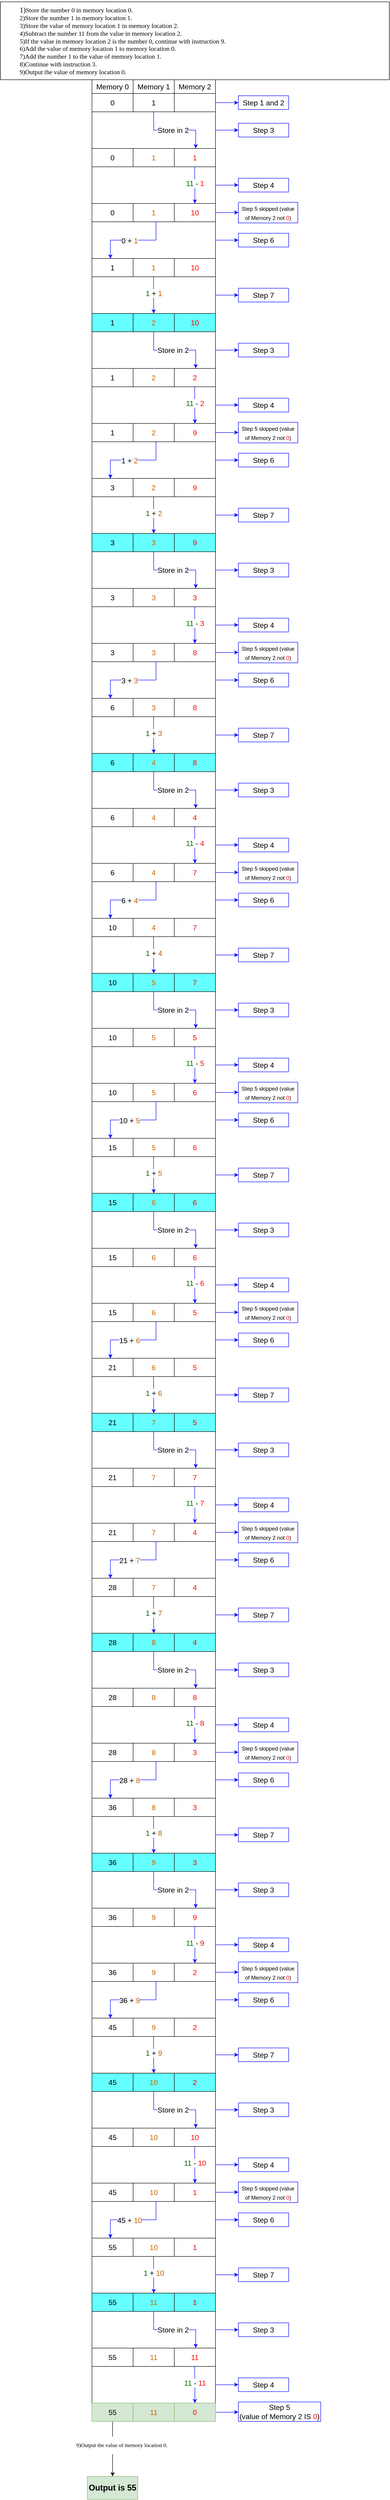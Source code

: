 <mxfile version="15.8.2" type="device"><diagram id="VNE1NAJ3izQ376dglP1c" name="Page-1"><mxGraphModel dx="1102" dy="582" grid="1" gridSize="10" guides="1" tooltips="1" connect="1" arrows="1" fold="1" page="1" pageScale="1" pageWidth="850" pageHeight="1100" math="0" shadow="0"><root><mxCell id="0"/><mxCell id="1" parent="0"/><mxCell id="o85yjIeD1-QKSDCKcOBM-1" value="&lt;ol style=&quot;margin: 1em 0px ; padding: 0px ; font-family: &amp;#34;georgia&amp;#34; , &amp;#34;nimbus roman no9 l&amp;#34; , &amp;#34;century schoolbook l&amp;#34; , serif ; background-color: rgb(255 , 255 , 255)&quot;&gt;&lt;li style=&quot;margin: 0px 0px 0px 40px ; padding: 0px ; list-style: none ; position: relative&quot;&gt;&lt;p style=&quot;margin: 0px ; padding-right: 0px&quot;&gt;&lt;font style=&quot;font-size: 16px&quot;&gt;1)&lt;/font&gt;&lt;span style=&quot;font-size: 14px&quot;&gt;Store the number 0 in memory location 0.&lt;/span&gt;&lt;/p&gt;&lt;/li&gt;&lt;li style=&quot;font-size: 14px ; margin: 0px 0px 0px 40px ; padding: 0px ; list-style: none ; position: relative&quot;&gt;&lt;p style=&quot;margin: 0px ; padding-right: 0px&quot;&gt;&lt;a class=&quot;p_ident&quot; id=&quot;p_zUrJj72Epk&quot; href=&quot;https://eloquentjavascript.net/00_intro.html#p_zUrJj72Epk&quot; tabindex=&quot;-1&quot; style=&quot;color: rgb(68 , 102 , 119)&quot;&gt;&lt;/a&gt;2)Store the number 1 in memory location 1.&lt;/p&gt;&lt;/li&gt;&lt;li style=&quot;font-size: 14px ; margin: 0px 0px 0px 40px ; padding: 0px ; list-style: none ; position: relative&quot;&gt;&lt;p style=&quot;margin: 0px ; padding-right: 0px&quot;&gt;&lt;a class=&quot;p_ident&quot; id=&quot;p_zXCKkRBmkE&quot; href=&quot;https://eloquentjavascript.net/00_intro.html#p_zXCKkRBmkE&quot; tabindex=&quot;-1&quot; style=&quot;color: rgb(68 , 102 , 119)&quot;&gt;&lt;/a&gt;3)Store the value of memory location 1 in memory location 2.&lt;/p&gt;&lt;/li&gt;&lt;li style=&quot;font-size: 14px ; margin: 0px 0px 0px 40px ; padding: 0px ; list-style: none ; position: relative&quot;&gt;&lt;p style=&quot;margin: 0px ; padding-right: 0px&quot;&gt;&lt;a class=&quot;p_ident&quot; id=&quot;p_0t1V+ytp1H&quot; href=&quot;https://eloquentjavascript.net/00_intro.html#p_0t1V+ytp1H&quot; tabindex=&quot;-1&quot; style=&quot;color: rgb(68 , 102 , 119)&quot;&gt;&lt;/a&gt;4)Subtract the number 11 from the value in memory location 2.&lt;/p&gt;&lt;/li&gt;&lt;li style=&quot;font-size: 14px ; margin: 0px 0px 0px 40px ; padding: 0px ; list-style: none ; position: relative&quot;&gt;&lt;p style=&quot;margin: 0px ; padding-right: 0px&quot;&gt;&lt;a class=&quot;p_ident&quot; id=&quot;p_1MwKA/hvGV&quot; href=&quot;https://eloquentjavascript.net/00_intro.html#p_1MwKA/hvGV&quot; tabindex=&quot;-1&quot; style=&quot;color: rgb(68 , 102 , 119)&quot;&gt;&lt;/a&gt;5)If the value in memory location 2 is the number 0, continue with instruction 9.&lt;/p&gt;&lt;/li&gt;&lt;li style=&quot;font-size: 14px ; margin: 0px 0px 0px 40px ; padding: 0px ; list-style: none ; position: relative&quot;&gt;&lt;p style=&quot;margin: 0px ; padding-right: 0px&quot;&gt;&lt;a class=&quot;p_ident&quot; id=&quot;p_UCPzbc/Rbk&quot; href=&quot;https://eloquentjavascript.net/00_intro.html#p_UCPzbc/Rbk&quot; tabindex=&quot;-1&quot; style=&quot;color: rgb(68 , 102 , 119)&quot;&gt;&lt;/a&gt;6)Add the value of memory location 1 to memory location 0.&lt;/p&gt;&lt;/li&gt;&lt;li style=&quot;font-size: 14px ; margin: 0px 0px 0px 40px ; padding: 0px ; list-style: none ; position: relative&quot;&gt;&lt;p style=&quot;margin: 0px ; padding-right: 0px&quot;&gt;&lt;a class=&quot;p_ident&quot; id=&quot;p_eJvTwHwdJ9&quot; href=&quot;https://eloquentjavascript.net/00_intro.html#p_eJvTwHwdJ9&quot; tabindex=&quot;-1&quot; style=&quot;color: rgb(68 , 102 , 119)&quot;&gt;&lt;/a&gt;7)Add the number 1 to the value of memory location 1.&lt;/p&gt;&lt;/li&gt;&lt;li style=&quot;font-size: 14px ; margin: 0px 0px 0px 40px ; padding: 0px ; list-style: none ; position: relative&quot;&gt;&lt;p style=&quot;margin: 0px ; padding-right: 0px&quot;&gt;&lt;a class=&quot;p_ident&quot; id=&quot;p_a1Nb7VQQXe&quot; href=&quot;https://eloquentjavascript.net/00_intro.html#p_a1Nb7VQQXe&quot; tabindex=&quot;-1&quot; style=&quot;color: rgb(68 , 102 , 119)&quot;&gt;&lt;/a&gt;8)Continue with instruction 3.&lt;/p&gt;&lt;/li&gt;&lt;li style=&quot;font-size: 14px ; margin: 0px 0px 0px 40px ; padding: 0px ; list-style: none ; position: relative&quot;&gt;&lt;p style=&quot;margin: 0px ; padding-right: 0px&quot;&gt;&lt;a class=&quot;p_ident&quot; id=&quot;p_n40oqXLzrQ&quot; href=&quot;https://eloquentjavascript.net/00_intro.html#p_n40oqXLzrQ&quot; tabindex=&quot;-1&quot; style=&quot;color: rgb(68 , 102 , 119)&quot;&gt;&lt;/a&gt;9)Output the value of memory location 0.&lt;/p&gt;&lt;/li&gt;&lt;/ol&gt;" style="rounded=0;whiteSpace=wrap;html=1;align=left;" parent="1" vertex="1"><mxGeometry width="850" height="170" as="geometry"/></mxCell><mxCell id="o85yjIeD1-QKSDCKcOBM-42" value="Step 1 and 2" style="text;html=1;strokeColor=#0000FF;fillColor=none;align=center;verticalAlign=middle;whiteSpace=wrap;rounded=0;fontSize=16;" parent="1" vertex="1"><mxGeometry x="520" y="205" width="110" height="30" as="geometry"/></mxCell><mxCell id="o85yjIeD1-QKSDCKcOBM-43" value="&lt;span&gt;Memory 0&lt;/span&gt;" style="rounded=0;whiteSpace=wrap;html=1;fontSize=16;align=center;verticalAlign=middle;" parent="1" vertex="1"><mxGeometry x="200" y="170" width="90" height="30" as="geometry"/></mxCell><mxCell id="o85yjIeD1-QKSDCKcOBM-44" value="&lt;span&gt;Memory 1&lt;/span&gt;" style="rounded=0;whiteSpace=wrap;html=1;fontSize=16;align=center;verticalAlign=middle;" parent="1" vertex="1"><mxGeometry x="290" y="170" width="90" height="30" as="geometry"/></mxCell><mxCell id="o85yjIeD1-QKSDCKcOBM-45" value="&lt;span&gt;Memory 2&lt;/span&gt;" style="rounded=0;whiteSpace=wrap;html=1;fontSize=16;align=center;verticalAlign=middle;" parent="1" vertex="1"><mxGeometry x="380" y="170" width="90" height="30" as="geometry"/></mxCell><mxCell id="o85yjIeD1-QKSDCKcOBM-48" value="0" style="rounded=0;whiteSpace=wrap;html=1;fontSize=16;align=center;verticalAlign=middle;" parent="1" vertex="1"><mxGeometry x="200" y="200" width="90" height="40" as="geometry"/></mxCell><mxCell id="o85yjIeD1-QKSDCKcOBM-49" value="1" style="rounded=0;whiteSpace=wrap;html=1;fontSize=16;align=center;verticalAlign=middle;" parent="1" vertex="1"><mxGeometry x="290" y="200" width="90" height="40" as="geometry"/></mxCell><mxCell id="o85yjIeD1-QKSDCKcOBM-54" style="edgeStyle=orthogonalEdgeStyle;rounded=0;orthogonalLoop=1;jettySize=auto;html=1;exitX=1;exitY=0.5;exitDx=0;exitDy=0;entryX=0;entryY=0.5;entryDx=0;entryDy=0;fontSize=16;strokeColor=#0000FF;" parent="1" source="o85yjIeD1-QKSDCKcOBM-50" target="o85yjIeD1-QKSDCKcOBM-42" edge="1"><mxGeometry relative="1" as="geometry"/></mxCell><mxCell id="o85yjIeD1-QKSDCKcOBM-50" value="" style="rounded=0;whiteSpace=wrap;html=1;fontSize=16;align=center;verticalAlign=middle;" parent="1" vertex="1"><mxGeometry x="380" y="200" width="90" height="40" as="geometry"/></mxCell><mxCell id="o85yjIeD1-QKSDCKcOBM-63" style="edgeStyle=orthogonalEdgeStyle;rounded=0;orthogonalLoop=1;jettySize=auto;html=1;exitX=1;exitY=0.5;exitDx=0;exitDy=0;fontSize=16;strokeColor=#0000FF;" parent="1" source="o85yjIeD1-QKSDCKcOBM-55" edge="1"><mxGeometry relative="1" as="geometry"><mxPoint x="520" y="280" as="targetPoint"/></mxGeometry></mxCell><mxCell id="o85yjIeD1-QKSDCKcOBM-55" value="" style="rounded=0;whiteSpace=wrap;html=1;fontSize=16;align=center;verticalAlign=middle;" parent="1" vertex="1"><mxGeometry x="200" y="240" width="270" height="80" as="geometry"/></mxCell><mxCell id="o85yjIeD1-QKSDCKcOBM-60" value="" style="edgeStyle=elbowEdgeStyle;elbow=vertical;endArrow=classic;html=1;rounded=0;fontSize=16;exitX=0.5;exitY=0;exitDx=0;exitDy=0;entryX=0.84;entryY=0.996;entryDx=0;entryDy=0;entryPerimeter=0;strokeColor=#0000FF;" parent="1" source="o85yjIeD1-QKSDCKcOBM-55" target="o85yjIeD1-QKSDCKcOBM-55" edge="1"><mxGeometry width="50" height="50" relative="1" as="geometry"><mxPoint x="340" y="240" as="sourcePoint"/><mxPoint x="420" y="300" as="targetPoint"/><Array as="points"><mxPoint x="380" y="280"/><mxPoint x="380" y="265"/></Array></mxGeometry></mxCell><mxCell id="o85yjIeD1-QKSDCKcOBM-62" value="Store in 2" style="edgeLabel;html=1;align=center;verticalAlign=middle;resizable=0;points=[];fontSize=16;" parent="o85yjIeD1-QKSDCKcOBM-60" vertex="1" connectable="0"><mxGeometry x="-0.043" relative="1" as="geometry"><mxPoint as="offset"/></mxGeometry></mxCell><mxCell id="o85yjIeD1-QKSDCKcOBM-65" value="Step 3" style="text;html=1;strokeColor=#0000FF;fillColor=none;align=center;verticalAlign=middle;whiteSpace=wrap;rounded=0;fontSize=16;" parent="1" vertex="1"><mxGeometry x="520" y="265" width="110" height="30" as="geometry"/></mxCell><mxCell id="o85yjIeD1-QKSDCKcOBM-66" value="0" style="rounded=0;whiteSpace=wrap;html=1;fontSize=16;align=center;verticalAlign=middle;" parent="1" vertex="1"><mxGeometry x="200" y="320" width="90" height="40" as="geometry"/></mxCell><mxCell id="o85yjIeD1-QKSDCKcOBM-67" value="&lt;font color=&quot;#cc6600&quot;&gt;1&lt;/font&gt;" style="rounded=0;whiteSpace=wrap;html=1;fontSize=16;align=center;verticalAlign=middle;" parent="1" vertex="1"><mxGeometry x="290" y="320" width="90" height="40" as="geometry"/></mxCell><mxCell id="o85yjIeD1-QKSDCKcOBM-68" value="&lt;font color=&quot;#ff0000&quot;&gt;1&lt;/font&gt;" style="rounded=0;whiteSpace=wrap;html=1;fontSize=16;align=center;verticalAlign=middle;" parent="1" vertex="1"><mxGeometry x="380" y="320" width="90" height="40" as="geometry"/></mxCell><mxCell id="o85yjIeD1-QKSDCKcOBM-72" style="edgeStyle=orthogonalEdgeStyle;rounded=0;orthogonalLoop=1;jettySize=auto;html=1;exitX=1;exitY=0.5;exitDx=0;exitDy=0;fontSize=6;fontColor=#FF0000;strokeColor=#0000FF;" parent="1" source="o85yjIeD1-QKSDCKcOBM-69" edge="1"><mxGeometry relative="1" as="geometry"><mxPoint x="520" y="399.69" as="targetPoint"/></mxGeometry></mxCell><mxCell id="o85yjIeD1-QKSDCKcOBM-69" value="" style="rounded=0;whiteSpace=wrap;html=1;fontSize=16;align=center;verticalAlign=middle;labelBorderColor=none;" parent="1" vertex="1"><mxGeometry x="200" y="360" width="270" height="80" as="geometry"/></mxCell><mxCell id="o85yjIeD1-QKSDCKcOBM-70" value="" style="endArrow=classic;html=1;rounded=0;fontSize=16;strokeColor=#0000FF;" parent="1" edge="1"><mxGeometry width="50" height="50" relative="1" as="geometry"><mxPoint x="424.58" y="360" as="sourcePoint"/><mxPoint x="425" y="440" as="targetPoint"/></mxGeometry></mxCell><mxCell id="o85yjIeD1-QKSDCKcOBM-71" value="&lt;font color=&quot;#006600&quot;&gt;11&lt;/font&gt; - &lt;font color=&quot;#ff0000&quot;&gt;1&lt;/font&gt;" style="edgeLabel;html=1;align=center;verticalAlign=middle;resizable=0;points=[];fontSize=16;" parent="o85yjIeD1-QKSDCKcOBM-70" vertex="1" connectable="0"><mxGeometry x="-0.105" relative="1" as="geometry"><mxPoint as="offset"/></mxGeometry></mxCell><mxCell id="o85yjIeD1-QKSDCKcOBM-73" value="Step 4" style="text;html=1;strokeColor=#0000FF;fillColor=none;align=center;verticalAlign=middle;whiteSpace=wrap;rounded=0;fontSize=16;" parent="1" vertex="1"><mxGeometry x="520" y="385" width="110" height="30" as="geometry"/></mxCell><mxCell id="o85yjIeD1-QKSDCKcOBM-74" value="0" style="rounded=0;whiteSpace=wrap;html=1;fontSize=16;align=center;verticalAlign=middle;" parent="1" vertex="1"><mxGeometry x="200" y="440" width="90" height="40" as="geometry"/></mxCell><mxCell id="o85yjIeD1-QKSDCKcOBM-75" value="&lt;font color=&quot;#cc6600&quot;&gt;1&lt;/font&gt;" style="rounded=0;whiteSpace=wrap;html=1;fontSize=16;align=center;verticalAlign=middle;" parent="1" vertex="1"><mxGeometry x="290" y="440" width="90" height="40" as="geometry"/></mxCell><mxCell id="o85yjIeD1-QKSDCKcOBM-78" style="edgeStyle=orthogonalEdgeStyle;rounded=0;orthogonalLoop=1;jettySize=auto;html=1;exitX=1;exitY=0.5;exitDx=0;exitDy=0;fontSize=6;fontColor=#0000FF;strokeColor=#0000FF;" parent="1" source="o85yjIeD1-QKSDCKcOBM-76" edge="1"><mxGeometry relative="1" as="geometry"><mxPoint x="520" y="459.69" as="targetPoint"/></mxGeometry></mxCell><mxCell id="o85yjIeD1-QKSDCKcOBM-76" value="&lt;font color=&quot;#ff0000&quot;&gt;10&lt;/font&gt;" style="rounded=0;whiteSpace=wrap;html=1;fontSize=16;align=center;verticalAlign=middle;" parent="1" vertex="1"><mxGeometry x="380" y="440" width="90" height="40" as="geometry"/></mxCell><mxCell id="o85yjIeD1-QKSDCKcOBM-86" style="edgeStyle=orthogonalEdgeStyle;rounded=0;orthogonalLoop=1;jettySize=auto;html=1;exitX=1;exitY=0.5;exitDx=0;exitDy=0;fontSize=16;fontColor=#006600;strokeColor=#0000FF;" parent="1" source="o85yjIeD1-QKSDCKcOBM-77" edge="1"><mxGeometry relative="1" as="geometry"><mxPoint x="520" y="520" as="targetPoint"/></mxGeometry></mxCell><mxCell id="o85yjIeD1-QKSDCKcOBM-77" value="" style="rounded=0;whiteSpace=wrap;html=1;fontSize=16;align=center;verticalAlign=middle;labelBorderColor=none;" parent="1" vertex="1"><mxGeometry x="200" y="480" width="270" height="80" as="geometry"/></mxCell><mxCell id="o85yjIeD1-QKSDCKcOBM-79" value="&lt;font style=&quot;font-size: 12px&quot;&gt;Step 5 skipped (value of Memory 2 not &lt;font color=&quot;#ff0000&quot; style=&quot;font-size: 12px&quot;&gt;0&lt;/font&gt;)&lt;/font&gt;" style="text;html=1;strokeColor=#0000FF;fillColor=none;align=center;verticalAlign=middle;whiteSpace=wrap;rounded=0;fontSize=16;" parent="1" vertex="1"><mxGeometry x="520" y="437.5" width="130" height="45" as="geometry"/></mxCell><mxCell id="o85yjIeD1-QKSDCKcOBM-81" value="" style="edgeStyle=elbowEdgeStyle;elbow=vertical;endArrow=classic;html=1;rounded=0;fontSize=12;fontColor=#FF0000;strokeColor=#0000FF;entryX=0.149;entryY=1.004;entryDx=0;entryDy=0;entryPerimeter=0;" parent="1" target="o85yjIeD1-QKSDCKcOBM-77" edge="1"><mxGeometry width="50" height="50" relative="1" as="geometry"><mxPoint x="340" y="480" as="sourcePoint"/><mxPoint x="280" y="520" as="targetPoint"/></mxGeometry></mxCell><mxCell id="o85yjIeD1-QKSDCKcOBM-82" value="&lt;span style=&quot;color: rgb(0 , 0 , 0) ; background-color: rgb(248 , 249 , 250)&quot;&gt;0 +&amp;nbsp;&lt;/span&gt;&lt;span style=&quot;color: rgb(204 , 102 , 0) ; background-color: rgb(248 , 249 , 250)&quot;&gt;1&lt;/span&gt;" style="edgeLabel;html=1;align=center;verticalAlign=middle;resizable=0;points=[];fontSize=16;fontColor=#006600;" parent="o85yjIeD1-QKSDCKcOBM-81" vertex="1" connectable="0"><mxGeometry x="0.088" y="1" relative="1" as="geometry"><mxPoint as="offset"/></mxGeometry></mxCell><mxCell id="o85yjIeD1-QKSDCKcOBM-83" value="1" style="rounded=0;whiteSpace=wrap;html=1;fontSize=16;align=center;verticalAlign=middle;" parent="1" vertex="1"><mxGeometry x="200" y="560" width="90" height="40" as="geometry"/></mxCell><mxCell id="o85yjIeD1-QKSDCKcOBM-84" value="&lt;font color=&quot;#cc6600&quot;&gt;1&lt;/font&gt;" style="rounded=0;whiteSpace=wrap;html=1;fontSize=16;align=center;verticalAlign=middle;" parent="1" vertex="1"><mxGeometry x="290" y="560" width="90" height="40" as="geometry"/></mxCell><mxCell id="o85yjIeD1-QKSDCKcOBM-85" value="&lt;font color=&quot;#ff0000&quot;&gt;10&lt;/font&gt;" style="rounded=0;whiteSpace=wrap;html=1;fontSize=16;align=center;verticalAlign=middle;" parent="1" vertex="1"><mxGeometry x="380" y="560" width="90" height="40" as="geometry"/></mxCell><mxCell id="o85yjIeD1-QKSDCKcOBM-87" value="Step 6" style="text;html=1;strokeColor=#0000FF;fillColor=none;align=center;verticalAlign=middle;whiteSpace=wrap;rounded=0;fontSize=16;" parent="1" vertex="1"><mxGeometry x="520" y="505" width="110" height="30" as="geometry"/></mxCell><mxCell id="o85yjIeD1-QKSDCKcOBM-94" style="edgeStyle=orthogonalEdgeStyle;rounded=0;orthogonalLoop=1;jettySize=auto;html=1;exitX=1;exitY=0.5;exitDx=0;exitDy=0;fontSize=16;fontColor=#006600;strokeColor=#0000FF;" parent="1" source="o85yjIeD1-QKSDCKcOBM-88" edge="1"><mxGeometry relative="1" as="geometry"><mxPoint x="520" y="640" as="targetPoint"/></mxGeometry></mxCell><mxCell id="o85yjIeD1-QKSDCKcOBM-88" value="" style="rounded=0;whiteSpace=wrap;html=1;fontSize=16;align=center;verticalAlign=middle;labelBorderColor=none;" parent="1" vertex="1"><mxGeometry x="200" y="600" width="270" height="80" as="geometry"/></mxCell><mxCell id="o85yjIeD1-QKSDCKcOBM-89" value="" style="endArrow=classic;html=1;rounded=0;fontSize=16;strokeColor=#0000FF;" parent="1" edge="1"><mxGeometry width="50" height="50" relative="1" as="geometry"><mxPoint x="334.58" y="600" as="sourcePoint"/><mxPoint x="335" y="680" as="targetPoint"/></mxGeometry></mxCell><mxCell id="o85yjIeD1-QKSDCKcOBM-90" value="&lt;font color=&quot;#006600&quot;&gt;1&lt;/font&gt;&amp;nbsp;+&amp;nbsp;&lt;span style=&quot;color: rgb(204 , 102 , 0) ; background-color: rgb(248 , 249 , 250)&quot;&gt;1&lt;/span&gt;" style="edgeLabel;html=1;align=center;verticalAlign=middle;resizable=0;points=[];fontSize=16;" parent="o85yjIeD1-QKSDCKcOBM-89" vertex="1" connectable="0"><mxGeometry x="-0.105" relative="1" as="geometry"><mxPoint as="offset"/></mxGeometry></mxCell><mxCell id="o85yjIeD1-QKSDCKcOBM-91" value="1" style="rounded=0;whiteSpace=wrap;html=1;fontSize=16;align=center;verticalAlign=middle;fillColor=#66FFFF;" parent="1" vertex="1"><mxGeometry x="200" y="680" width="90" height="40" as="geometry"/></mxCell><mxCell id="o85yjIeD1-QKSDCKcOBM-92" value="&lt;font color=&quot;#cc6600&quot;&gt;2&lt;/font&gt;" style="rounded=0;whiteSpace=wrap;html=1;fontSize=16;align=center;verticalAlign=middle;fillColor=#66FFFF;" parent="1" vertex="1"><mxGeometry x="290" y="680" width="90" height="40" as="geometry"/></mxCell><mxCell id="o85yjIeD1-QKSDCKcOBM-93" value="&lt;font color=&quot;#ff0000&quot;&gt;10&lt;/font&gt;" style="rounded=0;whiteSpace=wrap;html=1;fontSize=16;align=center;verticalAlign=middle;fillColor=#66FFFF;" parent="1" vertex="1"><mxGeometry x="380" y="680" width="90" height="40" as="geometry"/></mxCell><mxCell id="o85yjIeD1-QKSDCKcOBM-95" value="Step 7" style="text;html=1;strokeColor=#0000FF;fillColor=none;align=center;verticalAlign=middle;whiteSpace=wrap;rounded=0;fontSize=16;" parent="1" vertex="1"><mxGeometry x="520" y="625" width="110" height="30" as="geometry"/></mxCell><mxCell id="o85yjIeD1-QKSDCKcOBM-98" style="edgeStyle=orthogonalEdgeStyle;rounded=0;orthogonalLoop=1;jettySize=auto;html=1;exitX=1;exitY=0.5;exitDx=0;exitDy=0;fontSize=16;strokeColor=#0000FF;" parent="1" source="o85yjIeD1-QKSDCKcOBM-99" edge="1"><mxGeometry relative="1" as="geometry"><mxPoint x="520" y="760" as="targetPoint"/></mxGeometry></mxCell><mxCell id="o85yjIeD1-QKSDCKcOBM-99" value="" style="rounded=0;whiteSpace=wrap;html=1;fontSize=16;align=center;verticalAlign=middle;" parent="1" vertex="1"><mxGeometry x="200" y="720" width="270" height="80" as="geometry"/></mxCell><mxCell id="o85yjIeD1-QKSDCKcOBM-100" value="" style="edgeStyle=elbowEdgeStyle;elbow=vertical;endArrow=classic;html=1;rounded=0;fontSize=16;exitX=0.5;exitY=0;exitDx=0;exitDy=0;entryX=0.84;entryY=0.996;entryDx=0;entryDy=0;entryPerimeter=0;strokeColor=#0000FF;" parent="1" source="o85yjIeD1-QKSDCKcOBM-99" target="o85yjIeD1-QKSDCKcOBM-99" edge="1"><mxGeometry width="50" height="50" relative="1" as="geometry"><mxPoint x="340" y="720" as="sourcePoint"/><mxPoint x="420" y="780" as="targetPoint"/><Array as="points"><mxPoint x="380" y="760"/><mxPoint x="380" y="745"/></Array></mxGeometry></mxCell><mxCell id="o85yjIeD1-QKSDCKcOBM-101" value="Store in 2" style="edgeLabel;html=1;align=center;verticalAlign=middle;resizable=0;points=[];fontSize=16;" parent="o85yjIeD1-QKSDCKcOBM-100" vertex="1" connectable="0"><mxGeometry x="-0.043" relative="1" as="geometry"><mxPoint as="offset"/></mxGeometry></mxCell><mxCell id="o85yjIeD1-QKSDCKcOBM-102" value="Step 3" style="text;html=1;strokeColor=#0000FF;fillColor=none;align=center;verticalAlign=middle;whiteSpace=wrap;rounded=0;fontSize=16;" parent="1" vertex="1"><mxGeometry x="520" y="745" width="110" height="30" as="geometry"/></mxCell><mxCell id="o85yjIeD1-QKSDCKcOBM-103" value="1" style="rounded=0;whiteSpace=wrap;html=1;fontSize=16;align=center;verticalAlign=middle;" parent="1" vertex="1"><mxGeometry x="200" y="800" width="90" height="40" as="geometry"/></mxCell><mxCell id="o85yjIeD1-QKSDCKcOBM-104" value="&lt;font color=&quot;#cc6600&quot;&gt;2&lt;/font&gt;" style="rounded=0;whiteSpace=wrap;html=1;fontSize=16;align=center;verticalAlign=middle;" parent="1" vertex="1"><mxGeometry x="290" y="800" width="90" height="40" as="geometry"/></mxCell><mxCell id="o85yjIeD1-QKSDCKcOBM-105" value="&lt;font color=&quot;#ff0000&quot;&gt;2&lt;/font&gt;" style="rounded=0;whiteSpace=wrap;html=1;fontSize=16;align=center;verticalAlign=middle;" parent="1" vertex="1"><mxGeometry x="380" y="800" width="90" height="40" as="geometry"/></mxCell><mxCell id="o85yjIeD1-QKSDCKcOBM-106" style="edgeStyle=orthogonalEdgeStyle;rounded=0;orthogonalLoop=1;jettySize=auto;html=1;exitX=1;exitY=0.5;exitDx=0;exitDy=0;fontSize=6;fontColor=#FF0000;strokeColor=#0000FF;" parent="1" source="o85yjIeD1-QKSDCKcOBM-107" edge="1"><mxGeometry relative="1" as="geometry"><mxPoint x="520" y="879.69" as="targetPoint"/></mxGeometry></mxCell><mxCell id="o85yjIeD1-QKSDCKcOBM-107" value="" style="rounded=0;whiteSpace=wrap;html=1;fontSize=16;align=center;verticalAlign=middle;labelBorderColor=none;" parent="1" vertex="1"><mxGeometry x="200" y="840" width="270" height="80" as="geometry"/></mxCell><mxCell id="o85yjIeD1-QKSDCKcOBM-108" value="" style="endArrow=classic;html=1;rounded=0;fontSize=16;strokeColor=#0000FF;" parent="1" edge="1"><mxGeometry width="50" height="50" relative="1" as="geometry"><mxPoint x="424.58" y="840" as="sourcePoint"/><mxPoint x="425" y="920" as="targetPoint"/></mxGeometry></mxCell><mxCell id="o85yjIeD1-QKSDCKcOBM-109" value="&lt;font color=&quot;#006600&quot;&gt;11&lt;/font&gt; - &lt;font color=&quot;#ff0000&quot;&gt;2&lt;/font&gt;" style="edgeLabel;html=1;align=center;verticalAlign=middle;resizable=0;points=[];fontSize=16;" parent="o85yjIeD1-QKSDCKcOBM-108" vertex="1" connectable="0"><mxGeometry x="-0.105" relative="1" as="geometry"><mxPoint as="offset"/></mxGeometry></mxCell><mxCell id="o85yjIeD1-QKSDCKcOBM-110" value="Step 4" style="text;html=1;strokeColor=#0000FF;fillColor=none;align=center;verticalAlign=middle;whiteSpace=wrap;rounded=0;fontSize=16;" parent="1" vertex="1"><mxGeometry x="520" y="865" width="110" height="30" as="geometry"/></mxCell><mxCell id="o85yjIeD1-QKSDCKcOBM-111" value="1" style="rounded=0;whiteSpace=wrap;html=1;fontSize=16;align=center;verticalAlign=middle;" parent="1" vertex="1"><mxGeometry x="200" y="920" width="90" height="40" as="geometry"/></mxCell><mxCell id="o85yjIeD1-QKSDCKcOBM-112" value="&lt;font color=&quot;#cc6600&quot;&gt;2&lt;/font&gt;" style="rounded=0;whiteSpace=wrap;html=1;fontSize=16;align=center;verticalAlign=middle;" parent="1" vertex="1"><mxGeometry x="290" y="920" width="90" height="40" as="geometry"/></mxCell><mxCell id="o85yjIeD1-QKSDCKcOBM-113" style="edgeStyle=orthogonalEdgeStyle;rounded=0;orthogonalLoop=1;jettySize=auto;html=1;exitX=1;exitY=0.5;exitDx=0;exitDy=0;fontSize=6;fontColor=#0000FF;strokeColor=#0000FF;" parent="1" source="o85yjIeD1-QKSDCKcOBM-114" edge="1"><mxGeometry relative="1" as="geometry"><mxPoint x="520" y="939.69" as="targetPoint"/></mxGeometry></mxCell><mxCell id="o85yjIeD1-QKSDCKcOBM-114" value="&lt;font color=&quot;#ff0000&quot;&gt;9&lt;/font&gt;" style="rounded=0;whiteSpace=wrap;html=1;fontSize=16;align=center;verticalAlign=middle;" parent="1" vertex="1"><mxGeometry x="380" y="920" width="90" height="40" as="geometry"/></mxCell><mxCell id="o85yjIeD1-QKSDCKcOBM-115" style="edgeStyle=orthogonalEdgeStyle;rounded=0;orthogonalLoop=1;jettySize=auto;html=1;exitX=1;exitY=0.5;exitDx=0;exitDy=0;fontSize=16;fontColor=#006600;strokeColor=#0000FF;" parent="1" source="o85yjIeD1-QKSDCKcOBM-116" edge="1"><mxGeometry relative="1" as="geometry"><mxPoint x="520" y="1000" as="targetPoint"/></mxGeometry></mxCell><mxCell id="o85yjIeD1-QKSDCKcOBM-116" value="" style="rounded=0;whiteSpace=wrap;html=1;fontSize=16;align=center;verticalAlign=middle;labelBorderColor=none;" parent="1" vertex="1"><mxGeometry x="200" y="960" width="270" height="80" as="geometry"/></mxCell><mxCell id="o85yjIeD1-QKSDCKcOBM-117" value="&lt;font style=&quot;font-size: 12px&quot;&gt;Step 5 skipped (value of Memory 2 not &lt;font color=&quot;#ff0000&quot; style=&quot;font-size: 12px&quot;&gt;0&lt;/font&gt;)&lt;/font&gt;" style="text;html=1;strokeColor=#0000FF;fillColor=none;align=center;verticalAlign=middle;whiteSpace=wrap;rounded=0;fontSize=16;" parent="1" vertex="1"><mxGeometry x="520" y="917.5" width="130" height="45" as="geometry"/></mxCell><mxCell id="o85yjIeD1-QKSDCKcOBM-118" value="" style="edgeStyle=elbowEdgeStyle;elbow=vertical;endArrow=classic;html=1;rounded=0;fontSize=12;fontColor=#FF0000;strokeColor=#0000FF;entryX=0.149;entryY=1.004;entryDx=0;entryDy=0;entryPerimeter=0;" parent="1" target="o85yjIeD1-QKSDCKcOBM-116" edge="1"><mxGeometry width="50" height="50" relative="1" as="geometry"><mxPoint x="340" y="960" as="sourcePoint"/><mxPoint x="280" y="1000" as="targetPoint"/></mxGeometry></mxCell><mxCell id="o85yjIeD1-QKSDCKcOBM-119" value="&lt;span style=&quot;color: rgb(0 , 0 , 0) ; background-color: rgb(248 , 249 , 250)&quot;&gt;1 +&amp;nbsp;&lt;/span&gt;&lt;font color=&quot;#cc6600&quot;&gt;&lt;span style=&quot;background-color: rgb(248 , 249 , 250)&quot;&gt;2&lt;/span&gt;&lt;/font&gt;" style="edgeLabel;html=1;align=center;verticalAlign=middle;resizable=0;points=[];fontSize=16;fontColor=#006600;" parent="o85yjIeD1-QKSDCKcOBM-118" vertex="1" connectable="0"><mxGeometry x="0.088" y="1" relative="1" as="geometry"><mxPoint as="offset"/></mxGeometry></mxCell><mxCell id="o85yjIeD1-QKSDCKcOBM-120" value="3" style="rounded=0;whiteSpace=wrap;html=1;fontSize=16;align=center;verticalAlign=middle;" parent="1" vertex="1"><mxGeometry x="200" y="1040" width="90" height="40" as="geometry"/></mxCell><mxCell id="o85yjIeD1-QKSDCKcOBM-121" value="&lt;font color=&quot;#cc6600&quot;&gt;2&lt;/font&gt;" style="rounded=0;whiteSpace=wrap;html=1;fontSize=16;align=center;verticalAlign=middle;" parent="1" vertex="1"><mxGeometry x="290" y="1040" width="90" height="40" as="geometry"/></mxCell><mxCell id="o85yjIeD1-QKSDCKcOBM-122" value="&lt;font color=&quot;#ff0000&quot;&gt;9&lt;/font&gt;" style="rounded=0;whiteSpace=wrap;html=1;fontSize=16;align=center;verticalAlign=middle;" parent="1" vertex="1"><mxGeometry x="380" y="1040" width="90" height="40" as="geometry"/></mxCell><mxCell id="o85yjIeD1-QKSDCKcOBM-123" value="Step 6" style="text;html=1;strokeColor=#0000FF;fillColor=none;align=center;verticalAlign=middle;whiteSpace=wrap;rounded=0;fontSize=16;" parent="1" vertex="1"><mxGeometry x="520" y="985" width="110" height="30" as="geometry"/></mxCell><mxCell id="o85yjIeD1-QKSDCKcOBM-124" style="edgeStyle=orthogonalEdgeStyle;rounded=0;orthogonalLoop=1;jettySize=auto;html=1;exitX=1;exitY=0.5;exitDx=0;exitDy=0;fontSize=16;fontColor=#006600;strokeColor=#0000FF;" parent="1" source="o85yjIeD1-QKSDCKcOBM-125" edge="1"><mxGeometry relative="1" as="geometry"><mxPoint x="520" y="1120.0" as="targetPoint"/></mxGeometry></mxCell><mxCell id="o85yjIeD1-QKSDCKcOBM-125" value="" style="rounded=0;whiteSpace=wrap;html=1;fontSize=16;align=center;verticalAlign=middle;labelBorderColor=none;" parent="1" vertex="1"><mxGeometry x="200" y="1080" width="270" height="80" as="geometry"/></mxCell><mxCell id="o85yjIeD1-QKSDCKcOBM-126" value="" style="endArrow=classic;html=1;rounded=0;fontSize=16;strokeColor=#0000FF;" parent="1" edge="1"><mxGeometry width="50" height="50" relative="1" as="geometry"><mxPoint x="334.58" y="1080" as="sourcePoint"/><mxPoint x="335" y="1160.0" as="targetPoint"/></mxGeometry></mxCell><mxCell id="o85yjIeD1-QKSDCKcOBM-127" value="&lt;font color=&quot;#006600&quot;&gt;1&lt;/font&gt;&amp;nbsp;+ &lt;font color=&quot;#cc6600&quot;&gt;&lt;span style=&quot;background-color: rgb(248 , 249 , 250)&quot;&gt;2&lt;/span&gt;&lt;/font&gt;" style="edgeLabel;html=1;align=center;verticalAlign=middle;resizable=0;points=[];fontSize=16;" parent="o85yjIeD1-QKSDCKcOBM-126" vertex="1" connectable="0"><mxGeometry x="-0.105" relative="1" as="geometry"><mxPoint as="offset"/></mxGeometry></mxCell><mxCell id="o85yjIeD1-QKSDCKcOBM-128" value="3" style="rounded=0;whiteSpace=wrap;html=1;fontSize=16;align=center;verticalAlign=middle;fillColor=#66FFFF;" parent="1" vertex="1"><mxGeometry x="200" y="1160" width="90" height="40" as="geometry"/></mxCell><mxCell id="o85yjIeD1-QKSDCKcOBM-129" value="&lt;font color=&quot;#cc6600&quot;&gt;3&lt;/font&gt;" style="rounded=0;whiteSpace=wrap;html=1;fontSize=16;align=center;verticalAlign=middle;fillColor=#66FFFF;" parent="1" vertex="1"><mxGeometry x="290" y="1160" width="90" height="40" as="geometry"/></mxCell><mxCell id="o85yjIeD1-QKSDCKcOBM-130" value="&lt;font color=&quot;#ff0000&quot;&gt;9&lt;/font&gt;" style="rounded=0;whiteSpace=wrap;html=1;fontSize=16;align=center;verticalAlign=middle;fillColor=#66FFFF;" parent="1" vertex="1"><mxGeometry x="380" y="1160" width="90" height="40" as="geometry"/></mxCell><mxCell id="o85yjIeD1-QKSDCKcOBM-131" value="Step 7" style="text;html=1;strokeColor=#0000FF;fillColor=none;align=center;verticalAlign=middle;whiteSpace=wrap;rounded=0;fontSize=16;" parent="1" vertex="1"><mxGeometry x="520" y="1105" width="110" height="30" as="geometry"/></mxCell><mxCell id="o85yjIeD1-QKSDCKcOBM-132" style="edgeStyle=orthogonalEdgeStyle;rounded=0;orthogonalLoop=1;jettySize=auto;html=1;exitX=1;exitY=0.5;exitDx=0;exitDy=0;fontSize=16;strokeColor=#0000FF;" parent="1" source="o85yjIeD1-QKSDCKcOBM-133" edge="1"><mxGeometry relative="1" as="geometry"><mxPoint x="520" y="1240" as="targetPoint"/></mxGeometry></mxCell><mxCell id="o85yjIeD1-QKSDCKcOBM-133" value="" style="rounded=0;whiteSpace=wrap;html=1;fontSize=16;align=center;verticalAlign=middle;" parent="1" vertex="1"><mxGeometry x="200" y="1200" width="270" height="80" as="geometry"/></mxCell><mxCell id="o85yjIeD1-QKSDCKcOBM-134" value="" style="edgeStyle=elbowEdgeStyle;elbow=vertical;endArrow=classic;html=1;rounded=0;fontSize=16;exitX=0.5;exitY=0;exitDx=0;exitDy=0;entryX=0.84;entryY=0.996;entryDx=0;entryDy=0;entryPerimeter=0;strokeColor=#0000FF;" parent="1" source="o85yjIeD1-QKSDCKcOBM-133" target="o85yjIeD1-QKSDCKcOBM-133" edge="1"><mxGeometry width="50" height="50" relative="1" as="geometry"><mxPoint x="340" y="1200" as="sourcePoint"/><mxPoint x="420" y="1260" as="targetPoint"/><Array as="points"><mxPoint x="380" y="1240"/><mxPoint x="380" y="1225"/></Array></mxGeometry></mxCell><mxCell id="o85yjIeD1-QKSDCKcOBM-135" value="Store in 2" style="edgeLabel;html=1;align=center;verticalAlign=middle;resizable=0;points=[];fontSize=16;" parent="o85yjIeD1-QKSDCKcOBM-134" vertex="1" connectable="0"><mxGeometry x="-0.043" relative="1" as="geometry"><mxPoint as="offset"/></mxGeometry></mxCell><mxCell id="o85yjIeD1-QKSDCKcOBM-136" value="Step 3" style="text;html=1;strokeColor=#0000FF;fillColor=none;align=center;verticalAlign=middle;whiteSpace=wrap;rounded=0;fontSize=16;" parent="1" vertex="1"><mxGeometry x="520" y="1225" width="110" height="30" as="geometry"/></mxCell><mxCell id="o85yjIeD1-QKSDCKcOBM-137" value="3" style="rounded=0;whiteSpace=wrap;html=1;fontSize=16;align=center;verticalAlign=middle;" parent="1" vertex="1"><mxGeometry x="200" y="1280" width="90" height="40" as="geometry"/></mxCell><mxCell id="o85yjIeD1-QKSDCKcOBM-138" value="&lt;font color=&quot;#cc6600&quot;&gt;3&lt;/font&gt;" style="rounded=0;whiteSpace=wrap;html=1;fontSize=16;align=center;verticalAlign=middle;" parent="1" vertex="1"><mxGeometry x="290" y="1280" width="90" height="40" as="geometry"/></mxCell><mxCell id="o85yjIeD1-QKSDCKcOBM-139" value="&lt;font color=&quot;#ff0000&quot;&gt;3&lt;/font&gt;" style="rounded=0;whiteSpace=wrap;html=1;fontSize=16;align=center;verticalAlign=middle;" parent="1" vertex="1"><mxGeometry x="380" y="1280" width="90" height="40" as="geometry"/></mxCell><mxCell id="o85yjIeD1-QKSDCKcOBM-140" style="edgeStyle=orthogonalEdgeStyle;rounded=0;orthogonalLoop=1;jettySize=auto;html=1;exitX=1;exitY=0.5;exitDx=0;exitDy=0;fontSize=6;fontColor=#FF0000;strokeColor=#0000FF;" parent="1" source="o85yjIeD1-QKSDCKcOBM-141" edge="1"><mxGeometry relative="1" as="geometry"><mxPoint x="520" y="1359.69" as="targetPoint"/></mxGeometry></mxCell><mxCell id="o85yjIeD1-QKSDCKcOBM-141" value="" style="rounded=0;whiteSpace=wrap;html=1;fontSize=16;align=center;verticalAlign=middle;labelBorderColor=none;" parent="1" vertex="1"><mxGeometry x="200" y="1320" width="270" height="80" as="geometry"/></mxCell><mxCell id="o85yjIeD1-QKSDCKcOBM-142" value="" style="endArrow=classic;html=1;rounded=0;fontSize=16;strokeColor=#0000FF;" parent="1" edge="1"><mxGeometry width="50" height="50" relative="1" as="geometry"><mxPoint x="424.58" y="1320" as="sourcePoint"/><mxPoint x="425" y="1400" as="targetPoint"/></mxGeometry></mxCell><mxCell id="o85yjIeD1-QKSDCKcOBM-143" value="&lt;font color=&quot;#006600&quot;&gt;11&lt;/font&gt; - &lt;font color=&quot;#ff0000&quot;&gt;3&lt;/font&gt;" style="edgeLabel;html=1;align=center;verticalAlign=middle;resizable=0;points=[];fontSize=16;" parent="o85yjIeD1-QKSDCKcOBM-142" vertex="1" connectable="0"><mxGeometry x="-0.105" relative="1" as="geometry"><mxPoint as="offset"/></mxGeometry></mxCell><mxCell id="o85yjIeD1-QKSDCKcOBM-144" value="Step 4" style="text;html=1;strokeColor=#0000FF;fillColor=none;align=center;verticalAlign=middle;whiteSpace=wrap;rounded=0;fontSize=16;" parent="1" vertex="1"><mxGeometry x="520" y="1345" width="110" height="30" as="geometry"/></mxCell><mxCell id="o85yjIeD1-QKSDCKcOBM-145" value="3" style="rounded=0;whiteSpace=wrap;html=1;fontSize=16;align=center;verticalAlign=middle;" parent="1" vertex="1"><mxGeometry x="200" y="1400" width="90" height="40" as="geometry"/></mxCell><mxCell id="o85yjIeD1-QKSDCKcOBM-146" value="&lt;font color=&quot;#cc6600&quot;&gt;3&lt;/font&gt;" style="rounded=0;whiteSpace=wrap;html=1;fontSize=16;align=center;verticalAlign=middle;" parent="1" vertex="1"><mxGeometry x="290" y="1400" width="90" height="40" as="geometry"/></mxCell><mxCell id="o85yjIeD1-QKSDCKcOBM-147" style="edgeStyle=orthogonalEdgeStyle;rounded=0;orthogonalLoop=1;jettySize=auto;html=1;exitX=1;exitY=0.5;exitDx=0;exitDy=0;fontSize=6;fontColor=#0000FF;strokeColor=#0000FF;" parent="1" source="o85yjIeD1-QKSDCKcOBM-148" edge="1"><mxGeometry relative="1" as="geometry"><mxPoint x="520" y="1419.69" as="targetPoint"/></mxGeometry></mxCell><mxCell id="o85yjIeD1-QKSDCKcOBM-148" value="&lt;font color=&quot;#ff0000&quot;&gt;8&lt;/font&gt;" style="rounded=0;whiteSpace=wrap;html=1;fontSize=16;align=center;verticalAlign=middle;" parent="1" vertex="1"><mxGeometry x="380" y="1400" width="90" height="40" as="geometry"/></mxCell><mxCell id="o85yjIeD1-QKSDCKcOBM-149" style="edgeStyle=orthogonalEdgeStyle;rounded=0;orthogonalLoop=1;jettySize=auto;html=1;exitX=1;exitY=0.5;exitDx=0;exitDy=0;fontSize=16;fontColor=#006600;strokeColor=#0000FF;" parent="1" source="o85yjIeD1-QKSDCKcOBM-150" edge="1"><mxGeometry relative="1" as="geometry"><mxPoint x="520" y="1480" as="targetPoint"/></mxGeometry></mxCell><mxCell id="o85yjIeD1-QKSDCKcOBM-150" value="" style="rounded=0;whiteSpace=wrap;html=1;fontSize=16;align=center;verticalAlign=middle;labelBorderColor=none;" parent="1" vertex="1"><mxGeometry x="200" y="1440" width="270" height="80" as="geometry"/></mxCell><mxCell id="o85yjIeD1-QKSDCKcOBM-151" value="&lt;font style=&quot;font-size: 12px&quot;&gt;Step 5 skipped (value of Memory 2 not &lt;font color=&quot;#ff0000&quot; style=&quot;font-size: 12px&quot;&gt;0&lt;/font&gt;)&lt;/font&gt;" style="text;html=1;strokeColor=#0000FF;fillColor=none;align=center;verticalAlign=middle;whiteSpace=wrap;rounded=0;fontSize=16;" parent="1" vertex="1"><mxGeometry x="520" y="1397.5" width="130" height="45" as="geometry"/></mxCell><mxCell id="o85yjIeD1-QKSDCKcOBM-152" value="" style="edgeStyle=elbowEdgeStyle;elbow=vertical;endArrow=classic;html=1;rounded=0;fontSize=12;fontColor=#FF0000;strokeColor=#0000FF;entryX=0.149;entryY=1.004;entryDx=0;entryDy=0;entryPerimeter=0;" parent="1" target="o85yjIeD1-QKSDCKcOBM-150" edge="1"><mxGeometry width="50" height="50" relative="1" as="geometry"><mxPoint x="340" y="1440" as="sourcePoint"/><mxPoint x="280" y="1480" as="targetPoint"/></mxGeometry></mxCell><mxCell id="o85yjIeD1-QKSDCKcOBM-153" value="&lt;span style=&quot;color: rgb(0 , 0 , 0) ; background-color: rgb(248 , 249 , 250)&quot;&gt;3 +&amp;nbsp;&lt;/span&gt;&lt;font color=&quot;#cc6600&quot;&gt;&lt;span style=&quot;background-color: rgb(248 , 249 , 250)&quot;&gt;3&lt;/span&gt;&lt;/font&gt;" style="edgeLabel;html=1;align=center;verticalAlign=middle;resizable=0;points=[];fontSize=16;fontColor=#006600;" parent="o85yjIeD1-QKSDCKcOBM-152" vertex="1" connectable="0"><mxGeometry x="0.088" y="1" relative="1" as="geometry"><mxPoint as="offset"/></mxGeometry></mxCell><mxCell id="o85yjIeD1-QKSDCKcOBM-154" value="6" style="rounded=0;whiteSpace=wrap;html=1;fontSize=16;align=center;verticalAlign=middle;" parent="1" vertex="1"><mxGeometry x="200" y="1520" width="90" height="40" as="geometry"/></mxCell><mxCell id="o85yjIeD1-QKSDCKcOBM-155" value="&lt;font color=&quot;#cc6600&quot;&gt;3&lt;/font&gt;" style="rounded=0;whiteSpace=wrap;html=1;fontSize=16;align=center;verticalAlign=middle;" parent="1" vertex="1"><mxGeometry x="290" y="1520" width="90" height="40" as="geometry"/></mxCell><mxCell id="o85yjIeD1-QKSDCKcOBM-156" value="&lt;font color=&quot;#ff0000&quot;&gt;8&lt;/font&gt;" style="rounded=0;whiteSpace=wrap;html=1;fontSize=16;align=center;verticalAlign=middle;" parent="1" vertex="1"><mxGeometry x="380" y="1520" width="90" height="40" as="geometry"/></mxCell><mxCell id="o85yjIeD1-QKSDCKcOBM-157" value="Step 6" style="text;html=1;strokeColor=#0000FF;fillColor=none;align=center;verticalAlign=middle;whiteSpace=wrap;rounded=0;fontSize=16;" parent="1" vertex="1"><mxGeometry x="520" y="1465" width="110" height="30" as="geometry"/></mxCell><mxCell id="o85yjIeD1-QKSDCKcOBM-158" style="edgeStyle=orthogonalEdgeStyle;rounded=0;orthogonalLoop=1;jettySize=auto;html=1;exitX=1;exitY=0.5;exitDx=0;exitDy=0;fontSize=16;fontColor=#006600;strokeColor=#0000FF;" parent="1" source="o85yjIeD1-QKSDCKcOBM-159" edge="1"><mxGeometry relative="1" as="geometry"><mxPoint x="520" y="1600.0" as="targetPoint"/></mxGeometry></mxCell><mxCell id="o85yjIeD1-QKSDCKcOBM-159" value="" style="rounded=0;whiteSpace=wrap;html=1;fontSize=16;align=center;verticalAlign=middle;labelBorderColor=none;" parent="1" vertex="1"><mxGeometry x="200" y="1560" width="270" height="80" as="geometry"/></mxCell><mxCell id="o85yjIeD1-QKSDCKcOBM-160" value="" style="endArrow=classic;html=1;rounded=0;fontSize=16;strokeColor=#0000FF;" parent="1" edge="1"><mxGeometry width="50" height="50" relative="1" as="geometry"><mxPoint x="334.58" y="1560" as="sourcePoint"/><mxPoint x="335" y="1640.0" as="targetPoint"/></mxGeometry></mxCell><mxCell id="o85yjIeD1-QKSDCKcOBM-161" value="&lt;font color=&quot;#006600&quot;&gt;1&lt;/font&gt;&amp;nbsp;+ &lt;font color=&quot;#cc6600&quot;&gt;&lt;span style=&quot;background-color: rgb(248 , 249 , 250)&quot;&gt;3&lt;/span&gt;&lt;/font&gt;" style="edgeLabel;html=1;align=center;verticalAlign=middle;resizable=0;points=[];fontSize=16;" parent="o85yjIeD1-QKSDCKcOBM-160" vertex="1" connectable="0"><mxGeometry x="-0.105" relative="1" as="geometry"><mxPoint as="offset"/></mxGeometry></mxCell><mxCell id="o85yjIeD1-QKSDCKcOBM-162" value="6" style="rounded=0;whiteSpace=wrap;html=1;fontSize=16;align=center;verticalAlign=middle;fillColor=#66FFFF;" parent="1" vertex="1"><mxGeometry x="200" y="1640" width="90" height="40" as="geometry"/></mxCell><mxCell id="o85yjIeD1-QKSDCKcOBM-163" value="&lt;font color=&quot;#cc6600&quot;&gt;4&lt;/font&gt;" style="rounded=0;whiteSpace=wrap;html=1;fontSize=16;align=center;verticalAlign=middle;fillColor=#66FFFF;" parent="1" vertex="1"><mxGeometry x="290" y="1640" width="90" height="40" as="geometry"/></mxCell><mxCell id="o85yjIeD1-QKSDCKcOBM-164" value="&lt;font color=&quot;#ff0000&quot;&gt;8&lt;/font&gt;" style="rounded=0;whiteSpace=wrap;html=1;fontSize=16;align=center;verticalAlign=middle;fillColor=#66FFFF;" parent="1" vertex="1"><mxGeometry x="380" y="1640" width="90" height="40" as="geometry"/></mxCell><mxCell id="o85yjIeD1-QKSDCKcOBM-165" value="Step 7" style="text;html=1;strokeColor=#0000FF;fillColor=none;align=center;verticalAlign=middle;whiteSpace=wrap;rounded=0;fontSize=16;" parent="1" vertex="1"><mxGeometry x="520" y="1585" width="110" height="30" as="geometry"/></mxCell><mxCell id="42O0fYLPvDdAD9VBpefp-1" style="edgeStyle=orthogonalEdgeStyle;rounded=0;orthogonalLoop=1;jettySize=auto;html=1;exitX=1;exitY=0.5;exitDx=0;exitDy=0;fontSize=16;strokeColor=#0000FF;" edge="1" parent="1" source="42O0fYLPvDdAD9VBpefp-2"><mxGeometry relative="1" as="geometry"><mxPoint x="520" y="4600" as="targetPoint"/></mxGeometry></mxCell><mxCell id="42O0fYLPvDdAD9VBpefp-2" value="" style="rounded=0;whiteSpace=wrap;html=1;fontSize=16;align=center;verticalAlign=middle;" vertex="1" parent="1"><mxGeometry x="200" y="4560" width="270" height="80" as="geometry"/></mxCell><mxCell id="42O0fYLPvDdAD9VBpefp-3" value="" style="edgeStyle=elbowEdgeStyle;elbow=vertical;endArrow=classic;html=1;rounded=0;fontSize=16;exitX=0.5;exitY=0;exitDx=0;exitDy=0;entryX=0.84;entryY=0.996;entryDx=0;entryDy=0;entryPerimeter=0;strokeColor=#0000FF;" edge="1" parent="1" source="42O0fYLPvDdAD9VBpefp-2" target="42O0fYLPvDdAD9VBpefp-2"><mxGeometry width="50" height="50" relative="1" as="geometry"><mxPoint x="340" y="4560" as="sourcePoint"/><mxPoint x="420" y="4620" as="targetPoint"/><Array as="points"><mxPoint x="380" y="4600"/><mxPoint x="380" y="4585"/></Array></mxGeometry></mxCell><mxCell id="42O0fYLPvDdAD9VBpefp-4" value="Store in 2" style="edgeLabel;html=1;align=center;verticalAlign=middle;resizable=0;points=[];fontSize=16;" vertex="1" connectable="0" parent="42O0fYLPvDdAD9VBpefp-3"><mxGeometry x="-0.043" relative="1" as="geometry"><mxPoint as="offset"/></mxGeometry></mxCell><mxCell id="42O0fYLPvDdAD9VBpefp-5" value="Step 3" style="text;html=1;strokeColor=#0000FF;fillColor=none;align=center;verticalAlign=middle;whiteSpace=wrap;rounded=0;fontSize=16;" vertex="1" parent="1"><mxGeometry x="520" y="4585" width="110" height="30" as="geometry"/></mxCell><mxCell id="42O0fYLPvDdAD9VBpefp-6" value="45" style="rounded=0;whiteSpace=wrap;html=1;fontSize=16;align=center;verticalAlign=middle;" vertex="1" parent="1"><mxGeometry x="200" y="4640" width="90" height="40" as="geometry"/></mxCell><mxCell id="42O0fYLPvDdAD9VBpefp-7" value="&lt;font color=&quot;#cc6600&quot;&gt;10&lt;/font&gt;" style="rounded=0;whiteSpace=wrap;html=1;fontSize=16;align=center;verticalAlign=middle;" vertex="1" parent="1"><mxGeometry x="290" y="4640" width="90" height="40" as="geometry"/></mxCell><mxCell id="42O0fYLPvDdAD9VBpefp-8" value="&lt;font color=&quot;#ff0000&quot;&gt;10&lt;/font&gt;" style="rounded=0;whiteSpace=wrap;html=1;fontSize=16;align=center;verticalAlign=middle;" vertex="1" parent="1"><mxGeometry x="380" y="4640" width="90" height="40" as="geometry"/></mxCell><mxCell id="42O0fYLPvDdAD9VBpefp-9" style="edgeStyle=orthogonalEdgeStyle;rounded=0;orthogonalLoop=1;jettySize=auto;html=1;exitX=1;exitY=0.5;exitDx=0;exitDy=0;fontSize=6;fontColor=#FF0000;strokeColor=#0000FF;" edge="1" parent="1" source="42O0fYLPvDdAD9VBpefp-10"><mxGeometry relative="1" as="geometry"><mxPoint x="520" y="4719.69" as="targetPoint"/></mxGeometry></mxCell><mxCell id="42O0fYLPvDdAD9VBpefp-10" value="" style="rounded=0;whiteSpace=wrap;html=1;fontSize=16;align=center;verticalAlign=middle;labelBorderColor=none;" vertex="1" parent="1"><mxGeometry x="200" y="4680" width="270" height="80" as="geometry"/></mxCell><mxCell id="42O0fYLPvDdAD9VBpefp-11" value="" style="endArrow=classic;html=1;rounded=0;fontSize=16;strokeColor=#0000FF;" edge="1" parent="1"><mxGeometry width="50" height="50" relative="1" as="geometry"><mxPoint x="424.58" y="4680" as="sourcePoint"/><mxPoint x="425" y="4760" as="targetPoint"/></mxGeometry></mxCell><mxCell id="42O0fYLPvDdAD9VBpefp-12" value="&lt;font color=&quot;#006600&quot;&gt;11&lt;/font&gt; - &lt;font color=&quot;#ff0000&quot;&gt;10&lt;/font&gt;" style="edgeLabel;html=1;align=center;verticalAlign=middle;resizable=0;points=[];fontSize=16;" vertex="1" connectable="0" parent="42O0fYLPvDdAD9VBpefp-11"><mxGeometry x="-0.105" relative="1" as="geometry"><mxPoint as="offset"/></mxGeometry></mxCell><mxCell id="42O0fYLPvDdAD9VBpefp-13" value="Step 4" style="text;html=1;strokeColor=#0000FF;fillColor=none;align=center;verticalAlign=middle;whiteSpace=wrap;rounded=0;fontSize=16;" vertex="1" parent="1"><mxGeometry x="520" y="4705" width="110" height="30" as="geometry"/></mxCell><mxCell id="42O0fYLPvDdAD9VBpefp-14" value="45" style="rounded=0;whiteSpace=wrap;html=1;fontSize=16;align=center;verticalAlign=middle;" vertex="1" parent="1"><mxGeometry x="200" y="4760" width="90" height="40" as="geometry"/></mxCell><mxCell id="42O0fYLPvDdAD9VBpefp-15" value="&lt;font color=&quot;#cc6600&quot;&gt;10&lt;/font&gt;" style="rounded=0;whiteSpace=wrap;html=1;fontSize=16;align=center;verticalAlign=middle;" vertex="1" parent="1"><mxGeometry x="290" y="4760" width="90" height="40" as="geometry"/></mxCell><mxCell id="42O0fYLPvDdAD9VBpefp-16" style="edgeStyle=orthogonalEdgeStyle;rounded=0;orthogonalLoop=1;jettySize=auto;html=1;exitX=1;exitY=0.5;exitDx=0;exitDy=0;fontSize=6;fontColor=#0000FF;strokeColor=#0000FF;" edge="1" parent="1" source="42O0fYLPvDdAD9VBpefp-17"><mxGeometry relative="1" as="geometry"><mxPoint x="520" y="4779.69" as="targetPoint"/></mxGeometry></mxCell><mxCell id="42O0fYLPvDdAD9VBpefp-17" value="&lt;font color=&quot;#ff0000&quot;&gt;1&lt;/font&gt;" style="rounded=0;whiteSpace=wrap;html=1;fontSize=16;align=center;verticalAlign=middle;" vertex="1" parent="1"><mxGeometry x="380" y="4760" width="90" height="40" as="geometry"/></mxCell><mxCell id="42O0fYLPvDdAD9VBpefp-18" style="edgeStyle=orthogonalEdgeStyle;rounded=0;orthogonalLoop=1;jettySize=auto;html=1;exitX=1;exitY=0.5;exitDx=0;exitDy=0;fontSize=16;fontColor=#006600;strokeColor=#0000FF;" edge="1" parent="1" source="42O0fYLPvDdAD9VBpefp-19"><mxGeometry relative="1" as="geometry"><mxPoint x="520" y="4840" as="targetPoint"/></mxGeometry></mxCell><mxCell id="42O0fYLPvDdAD9VBpefp-19" value="" style="rounded=0;whiteSpace=wrap;html=1;fontSize=16;align=center;verticalAlign=middle;labelBorderColor=none;" vertex="1" parent="1"><mxGeometry x="200" y="4800" width="270" height="80" as="geometry"/></mxCell><mxCell id="42O0fYLPvDdAD9VBpefp-20" value="&lt;font style=&quot;font-size: 12px&quot;&gt;Step 5 skipped (value of Memory 2 not &lt;font color=&quot;#ff0000&quot; style=&quot;font-size: 12px&quot;&gt;0&lt;/font&gt;)&lt;/font&gt;" style="text;html=1;strokeColor=#0000FF;fillColor=none;align=center;verticalAlign=middle;whiteSpace=wrap;rounded=0;fontSize=16;" vertex="1" parent="1"><mxGeometry x="520" y="4757.5" width="130" height="45" as="geometry"/></mxCell><mxCell id="42O0fYLPvDdAD9VBpefp-21" value="" style="edgeStyle=elbowEdgeStyle;elbow=vertical;endArrow=classic;html=1;rounded=0;fontSize=12;fontColor=#FF0000;strokeColor=#0000FF;entryX=0.149;entryY=1.004;entryDx=0;entryDy=0;entryPerimeter=0;" edge="1" parent="1" target="42O0fYLPvDdAD9VBpefp-19"><mxGeometry width="50" height="50" relative="1" as="geometry"><mxPoint x="340" y="4800" as="sourcePoint"/><mxPoint x="280" y="4840" as="targetPoint"/></mxGeometry></mxCell><mxCell id="42O0fYLPvDdAD9VBpefp-22" value="&lt;span style=&quot;color: rgb(0 , 0 , 0) ; background-color: rgb(248 , 249 , 250)&quot;&gt;45 + &lt;/span&gt;&lt;span style=&quot;background-color: rgb(248 , 249 , 250)&quot;&gt;&lt;font color=&quot;#cc6600&quot;&gt;10&lt;/font&gt;&lt;/span&gt;" style="edgeLabel;html=1;align=center;verticalAlign=middle;resizable=0;points=[];fontSize=16;fontColor=#006600;" vertex="1" connectable="0" parent="42O0fYLPvDdAD9VBpefp-21"><mxGeometry x="0.088" y="1" relative="1" as="geometry"><mxPoint as="offset"/></mxGeometry></mxCell><mxCell id="42O0fYLPvDdAD9VBpefp-23" value="55" style="rounded=0;whiteSpace=wrap;html=1;fontSize=16;align=center;verticalAlign=middle;" vertex="1" parent="1"><mxGeometry x="200" y="4880" width="90" height="40" as="geometry"/></mxCell><mxCell id="42O0fYLPvDdAD9VBpefp-24" value="&lt;font color=&quot;#cc6600&quot;&gt;10&lt;/font&gt;" style="rounded=0;whiteSpace=wrap;html=1;fontSize=16;align=center;verticalAlign=middle;" vertex="1" parent="1"><mxGeometry x="290" y="4880" width="90" height="40" as="geometry"/></mxCell><mxCell id="42O0fYLPvDdAD9VBpefp-25" value="&lt;font color=&quot;#ff0000&quot;&gt;1&lt;/font&gt;" style="rounded=0;whiteSpace=wrap;html=1;fontSize=16;align=center;verticalAlign=middle;" vertex="1" parent="1"><mxGeometry x="380" y="4880" width="90" height="40" as="geometry"/></mxCell><mxCell id="42O0fYLPvDdAD9VBpefp-26" value="Step 6" style="text;html=1;strokeColor=#0000FF;fillColor=none;align=center;verticalAlign=middle;whiteSpace=wrap;rounded=0;fontSize=16;" vertex="1" parent="1"><mxGeometry x="520" y="4825" width="110" height="30" as="geometry"/></mxCell><mxCell id="42O0fYLPvDdAD9VBpefp-27" style="edgeStyle=orthogonalEdgeStyle;rounded=0;orthogonalLoop=1;jettySize=auto;html=1;exitX=1;exitY=0.5;exitDx=0;exitDy=0;fontSize=16;fontColor=#006600;strokeColor=#0000FF;" edge="1" parent="1" source="42O0fYLPvDdAD9VBpefp-28"><mxGeometry relative="1" as="geometry"><mxPoint x="520" y="4960" as="targetPoint"/></mxGeometry></mxCell><mxCell id="42O0fYLPvDdAD9VBpefp-28" value="" style="rounded=0;whiteSpace=wrap;html=1;fontSize=16;align=center;verticalAlign=middle;labelBorderColor=none;" vertex="1" parent="1"><mxGeometry x="200" y="4920" width="270" height="80" as="geometry"/></mxCell><mxCell id="42O0fYLPvDdAD9VBpefp-29" value="" style="endArrow=classic;html=1;rounded=0;fontSize=16;strokeColor=#0000FF;" edge="1" parent="1"><mxGeometry width="50" height="50" relative="1" as="geometry"><mxPoint x="334.58" y="4920" as="sourcePoint"/><mxPoint x="335" y="5000" as="targetPoint"/></mxGeometry></mxCell><mxCell id="42O0fYLPvDdAD9VBpefp-30" value="&lt;font color=&quot;#006600&quot;&gt;1&lt;/font&gt;&amp;nbsp;+ &lt;font color=&quot;#cc6600&quot;&gt;&lt;span style=&quot;background-color: rgb(248 , 249 , 250)&quot;&gt;10&lt;/span&gt;&lt;/font&gt;" style="edgeLabel;html=1;align=center;verticalAlign=middle;resizable=0;points=[];fontSize=16;" vertex="1" connectable="0" parent="42O0fYLPvDdAD9VBpefp-29"><mxGeometry x="-0.105" relative="1" as="geometry"><mxPoint as="offset"/></mxGeometry></mxCell><mxCell id="42O0fYLPvDdAD9VBpefp-31" value="55" style="rounded=0;whiteSpace=wrap;html=1;fontSize=16;align=center;verticalAlign=middle;fillColor=#66FFFF;" vertex="1" parent="1"><mxGeometry x="200" y="5000" width="90" height="40" as="geometry"/></mxCell><mxCell id="42O0fYLPvDdAD9VBpefp-32" value="&lt;font color=&quot;#cc6600&quot;&gt;11&lt;/font&gt;" style="rounded=0;whiteSpace=wrap;html=1;fontSize=16;align=center;verticalAlign=middle;fillColor=#66FFFF;" vertex="1" parent="1"><mxGeometry x="290" y="5000" width="90" height="40" as="geometry"/></mxCell><mxCell id="42O0fYLPvDdAD9VBpefp-33" value="&lt;font color=&quot;#ff0000&quot;&gt;1&lt;/font&gt;" style="rounded=0;whiteSpace=wrap;html=1;fontSize=16;align=center;verticalAlign=middle;fillColor=#66FFFF;" vertex="1" parent="1"><mxGeometry x="380" y="5000" width="90" height="40" as="geometry"/></mxCell><mxCell id="42O0fYLPvDdAD9VBpefp-34" value="Step 7" style="text;html=1;strokeColor=#0000FF;fillColor=none;align=center;verticalAlign=middle;whiteSpace=wrap;rounded=0;fontSize=16;" vertex="1" parent="1"><mxGeometry x="520" y="4945" width="110" height="30" as="geometry"/></mxCell><mxCell id="42O0fYLPvDdAD9VBpefp-35" style="edgeStyle=orthogonalEdgeStyle;rounded=0;orthogonalLoop=1;jettySize=auto;html=1;exitX=1;exitY=0.5;exitDx=0;exitDy=0;fontSize=16;strokeColor=#0000FF;" edge="1" parent="1" source="42O0fYLPvDdAD9VBpefp-36"><mxGeometry relative="1" as="geometry"><mxPoint x="520" y="1720" as="targetPoint"/></mxGeometry></mxCell><mxCell id="42O0fYLPvDdAD9VBpefp-36" value="" style="rounded=0;whiteSpace=wrap;html=1;fontSize=16;align=center;verticalAlign=middle;" vertex="1" parent="1"><mxGeometry x="200" y="1680" width="270" height="80" as="geometry"/></mxCell><mxCell id="42O0fYLPvDdAD9VBpefp-37" value="" style="edgeStyle=elbowEdgeStyle;elbow=vertical;endArrow=classic;html=1;rounded=0;fontSize=16;exitX=0.5;exitY=0;exitDx=0;exitDy=0;entryX=0.84;entryY=0.996;entryDx=0;entryDy=0;entryPerimeter=0;strokeColor=#0000FF;" edge="1" parent="1" source="42O0fYLPvDdAD9VBpefp-36" target="42O0fYLPvDdAD9VBpefp-36"><mxGeometry width="50" height="50" relative="1" as="geometry"><mxPoint x="340" y="1680" as="sourcePoint"/><mxPoint x="420" y="1740" as="targetPoint"/><Array as="points"><mxPoint x="380" y="1720"/><mxPoint x="380" y="1705"/></Array></mxGeometry></mxCell><mxCell id="42O0fYLPvDdAD9VBpefp-38" value="Store in 2" style="edgeLabel;html=1;align=center;verticalAlign=middle;resizable=0;points=[];fontSize=16;" vertex="1" connectable="0" parent="42O0fYLPvDdAD9VBpefp-37"><mxGeometry x="-0.043" relative="1" as="geometry"><mxPoint as="offset"/></mxGeometry></mxCell><mxCell id="42O0fYLPvDdAD9VBpefp-39" value="Step 3" style="text;html=1;strokeColor=#0000FF;fillColor=none;align=center;verticalAlign=middle;whiteSpace=wrap;rounded=0;fontSize=16;" vertex="1" parent="1"><mxGeometry x="520" y="1705" width="110" height="30" as="geometry"/></mxCell><mxCell id="42O0fYLPvDdAD9VBpefp-40" value="6" style="rounded=0;whiteSpace=wrap;html=1;fontSize=16;align=center;verticalAlign=middle;" vertex="1" parent="1"><mxGeometry x="200" y="1760" width="90" height="40" as="geometry"/></mxCell><mxCell id="42O0fYLPvDdAD9VBpefp-41" value="&lt;font color=&quot;#cc6600&quot;&gt;4&lt;/font&gt;" style="rounded=0;whiteSpace=wrap;html=1;fontSize=16;align=center;verticalAlign=middle;" vertex="1" parent="1"><mxGeometry x="290" y="1760" width="90" height="40" as="geometry"/></mxCell><mxCell id="42O0fYLPvDdAD9VBpefp-42" value="&lt;font color=&quot;#ff0000&quot;&gt;4&lt;/font&gt;" style="rounded=0;whiteSpace=wrap;html=1;fontSize=16;align=center;verticalAlign=middle;" vertex="1" parent="1"><mxGeometry x="380" y="1760" width="90" height="40" as="geometry"/></mxCell><mxCell id="42O0fYLPvDdAD9VBpefp-43" style="edgeStyle=orthogonalEdgeStyle;rounded=0;orthogonalLoop=1;jettySize=auto;html=1;exitX=1;exitY=0.5;exitDx=0;exitDy=0;fontSize=6;fontColor=#FF0000;strokeColor=#0000FF;" edge="1" parent="1" source="42O0fYLPvDdAD9VBpefp-44"><mxGeometry relative="1" as="geometry"><mxPoint x="520" y="1839.69" as="targetPoint"/></mxGeometry></mxCell><mxCell id="42O0fYLPvDdAD9VBpefp-44" value="" style="rounded=0;whiteSpace=wrap;html=1;fontSize=16;align=center;verticalAlign=middle;labelBorderColor=none;" vertex="1" parent="1"><mxGeometry x="200" y="1800" width="270" height="80" as="geometry"/></mxCell><mxCell id="42O0fYLPvDdAD9VBpefp-45" value="" style="endArrow=classic;html=1;rounded=0;fontSize=16;strokeColor=#0000FF;" edge="1" parent="1"><mxGeometry width="50" height="50" relative="1" as="geometry"><mxPoint x="424.58" y="1800" as="sourcePoint"/><mxPoint x="425" y="1880" as="targetPoint"/></mxGeometry></mxCell><mxCell id="42O0fYLPvDdAD9VBpefp-46" value="&lt;font color=&quot;#006600&quot;&gt;11&lt;/font&gt; - &lt;font color=&quot;#ff0000&quot;&gt;4&lt;/font&gt;" style="edgeLabel;html=1;align=center;verticalAlign=middle;resizable=0;points=[];fontSize=16;" vertex="1" connectable="0" parent="42O0fYLPvDdAD9VBpefp-45"><mxGeometry x="-0.105" relative="1" as="geometry"><mxPoint as="offset"/></mxGeometry></mxCell><mxCell id="42O0fYLPvDdAD9VBpefp-47" value="Step 4" style="text;html=1;strokeColor=#0000FF;fillColor=none;align=center;verticalAlign=middle;whiteSpace=wrap;rounded=0;fontSize=16;" vertex="1" parent="1"><mxGeometry x="520" y="1825" width="110" height="30" as="geometry"/></mxCell><mxCell id="42O0fYLPvDdAD9VBpefp-48" value="6" style="rounded=0;whiteSpace=wrap;html=1;fontSize=16;align=center;verticalAlign=middle;" vertex="1" parent="1"><mxGeometry x="200" y="1880" width="90" height="40" as="geometry"/></mxCell><mxCell id="42O0fYLPvDdAD9VBpefp-49" value="&lt;font color=&quot;#cc6600&quot;&gt;4&lt;/font&gt;" style="rounded=0;whiteSpace=wrap;html=1;fontSize=16;align=center;verticalAlign=middle;" vertex="1" parent="1"><mxGeometry x="290" y="1880" width="90" height="40" as="geometry"/></mxCell><mxCell id="42O0fYLPvDdAD9VBpefp-50" style="edgeStyle=orthogonalEdgeStyle;rounded=0;orthogonalLoop=1;jettySize=auto;html=1;exitX=1;exitY=0.5;exitDx=0;exitDy=0;fontSize=6;fontColor=#0000FF;strokeColor=#0000FF;" edge="1" parent="1" source="42O0fYLPvDdAD9VBpefp-51"><mxGeometry relative="1" as="geometry"><mxPoint x="520" y="1899.69" as="targetPoint"/></mxGeometry></mxCell><mxCell id="42O0fYLPvDdAD9VBpefp-51" value="&lt;font color=&quot;#ff0000&quot;&gt;7&lt;/font&gt;" style="rounded=0;whiteSpace=wrap;html=1;fontSize=16;align=center;verticalAlign=middle;" vertex="1" parent="1"><mxGeometry x="380" y="1880" width="90" height="40" as="geometry"/></mxCell><mxCell id="42O0fYLPvDdAD9VBpefp-52" style="edgeStyle=orthogonalEdgeStyle;rounded=0;orthogonalLoop=1;jettySize=auto;html=1;exitX=1;exitY=0.5;exitDx=0;exitDy=0;fontSize=16;fontColor=#006600;strokeColor=#0000FF;" edge="1" parent="1" source="42O0fYLPvDdAD9VBpefp-53"><mxGeometry relative="1" as="geometry"><mxPoint x="520" y="1960" as="targetPoint"/></mxGeometry></mxCell><mxCell id="42O0fYLPvDdAD9VBpefp-53" value="" style="rounded=0;whiteSpace=wrap;html=1;fontSize=16;align=center;verticalAlign=middle;labelBorderColor=none;" vertex="1" parent="1"><mxGeometry x="200" y="1920" width="270" height="80" as="geometry"/></mxCell><mxCell id="42O0fYLPvDdAD9VBpefp-54" value="&lt;font style=&quot;font-size: 12px&quot;&gt;Step 5 skipped (value of Memory 2 not &lt;font color=&quot;#ff0000&quot; style=&quot;font-size: 12px&quot;&gt;0&lt;/font&gt;)&lt;/font&gt;" style="text;html=1;strokeColor=#0000FF;fillColor=none;align=center;verticalAlign=middle;whiteSpace=wrap;rounded=0;fontSize=16;" vertex="1" parent="1"><mxGeometry x="520" y="1877.5" width="130" height="45" as="geometry"/></mxCell><mxCell id="42O0fYLPvDdAD9VBpefp-55" value="" style="edgeStyle=elbowEdgeStyle;elbow=vertical;endArrow=classic;html=1;rounded=0;fontSize=12;fontColor=#FF0000;strokeColor=#0000FF;entryX=0.149;entryY=1.004;entryDx=0;entryDy=0;entryPerimeter=0;" edge="1" parent="1" target="42O0fYLPvDdAD9VBpefp-53"><mxGeometry width="50" height="50" relative="1" as="geometry"><mxPoint x="340" y="1920" as="sourcePoint"/><mxPoint x="280" y="1960" as="targetPoint"/></mxGeometry></mxCell><mxCell id="42O0fYLPvDdAD9VBpefp-56" value="&lt;span style=&quot;color: rgb(0 , 0 , 0) ; background-color: rgb(248 , 249 , 250)&quot;&gt;6 +&amp;nbsp;&lt;/span&gt;&lt;font color=&quot;#cc6600&quot;&gt;&lt;span style=&quot;background-color: rgb(248 , 249 , 250)&quot;&gt;4&lt;/span&gt;&lt;/font&gt;" style="edgeLabel;html=1;align=center;verticalAlign=middle;resizable=0;points=[];fontSize=16;fontColor=#006600;" vertex="1" connectable="0" parent="42O0fYLPvDdAD9VBpefp-55"><mxGeometry x="0.088" y="1" relative="1" as="geometry"><mxPoint as="offset"/></mxGeometry></mxCell><mxCell id="42O0fYLPvDdAD9VBpefp-57" value="10" style="rounded=0;whiteSpace=wrap;html=1;fontSize=16;align=center;verticalAlign=middle;" vertex="1" parent="1"><mxGeometry x="200" y="2000" width="90" height="40" as="geometry"/></mxCell><mxCell id="42O0fYLPvDdAD9VBpefp-58" value="&lt;font color=&quot;#cc6600&quot;&gt;4&lt;/font&gt;" style="rounded=0;whiteSpace=wrap;html=1;fontSize=16;align=center;verticalAlign=middle;" vertex="1" parent="1"><mxGeometry x="290" y="2000" width="90" height="40" as="geometry"/></mxCell><mxCell id="42O0fYLPvDdAD9VBpefp-59" value="&lt;font color=&quot;#ff0000&quot;&gt;7&lt;/font&gt;" style="rounded=0;whiteSpace=wrap;html=1;fontSize=16;align=center;verticalAlign=middle;" vertex="1" parent="1"><mxGeometry x="380" y="2000" width="90" height="40" as="geometry"/></mxCell><mxCell id="42O0fYLPvDdAD9VBpefp-60" value="Step 6" style="text;html=1;strokeColor=#0000FF;fillColor=none;align=center;verticalAlign=middle;whiteSpace=wrap;rounded=0;fontSize=16;" vertex="1" parent="1"><mxGeometry x="520" y="1945" width="110" height="30" as="geometry"/></mxCell><mxCell id="42O0fYLPvDdAD9VBpefp-61" style="edgeStyle=orthogonalEdgeStyle;rounded=0;orthogonalLoop=1;jettySize=auto;html=1;exitX=1;exitY=0.5;exitDx=0;exitDy=0;fontSize=16;fontColor=#006600;strokeColor=#0000FF;" edge="1" parent="1" source="42O0fYLPvDdAD9VBpefp-62"><mxGeometry relative="1" as="geometry"><mxPoint x="520" y="2080" as="targetPoint"/></mxGeometry></mxCell><mxCell id="42O0fYLPvDdAD9VBpefp-62" value="" style="rounded=0;whiteSpace=wrap;html=1;fontSize=16;align=center;verticalAlign=middle;labelBorderColor=none;" vertex="1" parent="1"><mxGeometry x="200" y="2040" width="270" height="80" as="geometry"/></mxCell><mxCell id="42O0fYLPvDdAD9VBpefp-63" value="" style="endArrow=classic;html=1;rounded=0;fontSize=16;strokeColor=#0000FF;" edge="1" parent="1"><mxGeometry width="50" height="50" relative="1" as="geometry"><mxPoint x="334.58" y="2040" as="sourcePoint"/><mxPoint x="335" y="2120" as="targetPoint"/></mxGeometry></mxCell><mxCell id="42O0fYLPvDdAD9VBpefp-64" value="&lt;font color=&quot;#006600&quot;&gt;1&lt;/font&gt;&amp;nbsp;+ &lt;font color=&quot;#cc6600&quot;&gt;&lt;span style=&quot;background-color: rgb(248 , 249 , 250)&quot;&gt;4&lt;/span&gt;&lt;/font&gt;" style="edgeLabel;html=1;align=center;verticalAlign=middle;resizable=0;points=[];fontSize=16;" vertex="1" connectable="0" parent="42O0fYLPvDdAD9VBpefp-63"><mxGeometry x="-0.105" relative="1" as="geometry"><mxPoint as="offset"/></mxGeometry></mxCell><mxCell id="42O0fYLPvDdAD9VBpefp-65" value="10" style="rounded=0;whiteSpace=wrap;html=1;fontSize=16;align=center;verticalAlign=middle;fillColor=#66FFFF;" vertex="1" parent="1"><mxGeometry x="200" y="2120" width="90" height="40" as="geometry"/></mxCell><mxCell id="42O0fYLPvDdAD9VBpefp-66" value="&lt;font color=&quot;#cc6600&quot;&gt;5&lt;/font&gt;" style="rounded=0;whiteSpace=wrap;html=1;fontSize=16;align=center;verticalAlign=middle;fillColor=#66FFFF;" vertex="1" parent="1"><mxGeometry x="290" y="2120" width="90" height="40" as="geometry"/></mxCell><mxCell id="42O0fYLPvDdAD9VBpefp-67" value="&lt;font color=&quot;#ff0000&quot;&gt;7&lt;/font&gt;" style="rounded=0;whiteSpace=wrap;html=1;fontSize=16;align=center;verticalAlign=middle;fillColor=#66FFFF;" vertex="1" parent="1"><mxGeometry x="380" y="2120" width="90" height="40" as="geometry"/></mxCell><mxCell id="42O0fYLPvDdAD9VBpefp-68" value="Step 7" style="text;html=1;strokeColor=#0000FF;fillColor=none;align=center;verticalAlign=middle;whiteSpace=wrap;rounded=0;fontSize=16;" vertex="1" parent="1"><mxGeometry x="520" y="2065" width="110" height="30" as="geometry"/></mxCell><mxCell id="42O0fYLPvDdAD9VBpefp-69" style="edgeStyle=orthogonalEdgeStyle;rounded=0;orthogonalLoop=1;jettySize=auto;html=1;exitX=1;exitY=0.5;exitDx=0;exitDy=0;fontSize=16;strokeColor=#0000FF;" edge="1" parent="1" source="42O0fYLPvDdAD9VBpefp-70"><mxGeometry relative="1" as="geometry"><mxPoint x="520" y="2200" as="targetPoint"/></mxGeometry></mxCell><mxCell id="42O0fYLPvDdAD9VBpefp-70" value="" style="rounded=0;whiteSpace=wrap;html=1;fontSize=16;align=center;verticalAlign=middle;" vertex="1" parent="1"><mxGeometry x="200" y="2160" width="270" height="80" as="geometry"/></mxCell><mxCell id="42O0fYLPvDdAD9VBpefp-71" value="" style="edgeStyle=elbowEdgeStyle;elbow=vertical;endArrow=classic;html=1;rounded=0;fontSize=16;exitX=0.5;exitY=0;exitDx=0;exitDy=0;entryX=0.84;entryY=0.996;entryDx=0;entryDy=0;entryPerimeter=0;strokeColor=#0000FF;" edge="1" parent="1" source="42O0fYLPvDdAD9VBpefp-70" target="42O0fYLPvDdAD9VBpefp-70"><mxGeometry width="50" height="50" relative="1" as="geometry"><mxPoint x="340" y="2160" as="sourcePoint"/><mxPoint x="420" y="2220" as="targetPoint"/><Array as="points"><mxPoint x="380" y="2200"/><mxPoint x="380" y="2185"/></Array></mxGeometry></mxCell><mxCell id="42O0fYLPvDdAD9VBpefp-72" value="Store in 2" style="edgeLabel;html=1;align=center;verticalAlign=middle;resizable=0;points=[];fontSize=16;" vertex="1" connectable="0" parent="42O0fYLPvDdAD9VBpefp-71"><mxGeometry x="-0.043" relative="1" as="geometry"><mxPoint as="offset"/></mxGeometry></mxCell><mxCell id="42O0fYLPvDdAD9VBpefp-73" value="Step 3" style="text;html=1;strokeColor=#0000FF;fillColor=none;align=center;verticalAlign=middle;whiteSpace=wrap;rounded=0;fontSize=16;" vertex="1" parent="1"><mxGeometry x="520" y="2185" width="110" height="30" as="geometry"/></mxCell><mxCell id="42O0fYLPvDdAD9VBpefp-74" value="10" style="rounded=0;whiteSpace=wrap;html=1;fontSize=16;align=center;verticalAlign=middle;" vertex="1" parent="1"><mxGeometry x="200" y="2240" width="90" height="40" as="geometry"/></mxCell><mxCell id="42O0fYLPvDdAD9VBpefp-75" value="&lt;font color=&quot;#cc6600&quot;&gt;5&lt;/font&gt;" style="rounded=0;whiteSpace=wrap;html=1;fontSize=16;align=center;verticalAlign=middle;" vertex="1" parent="1"><mxGeometry x="290" y="2240" width="90" height="40" as="geometry"/></mxCell><mxCell id="42O0fYLPvDdAD9VBpefp-76" value="&lt;font color=&quot;#ff0000&quot;&gt;5&lt;/font&gt;" style="rounded=0;whiteSpace=wrap;html=1;fontSize=16;align=center;verticalAlign=middle;" vertex="1" parent="1"><mxGeometry x="380" y="2240" width="90" height="40" as="geometry"/></mxCell><mxCell id="42O0fYLPvDdAD9VBpefp-77" style="edgeStyle=orthogonalEdgeStyle;rounded=0;orthogonalLoop=1;jettySize=auto;html=1;exitX=1;exitY=0.5;exitDx=0;exitDy=0;fontSize=6;fontColor=#FF0000;strokeColor=#0000FF;" edge="1" parent="1" source="42O0fYLPvDdAD9VBpefp-78"><mxGeometry relative="1" as="geometry"><mxPoint x="520" y="2319.69" as="targetPoint"/></mxGeometry></mxCell><mxCell id="42O0fYLPvDdAD9VBpefp-78" value="" style="rounded=0;whiteSpace=wrap;html=1;fontSize=16;align=center;verticalAlign=middle;labelBorderColor=none;" vertex="1" parent="1"><mxGeometry x="200" y="2280" width="270" height="80" as="geometry"/></mxCell><mxCell id="42O0fYLPvDdAD9VBpefp-79" value="" style="endArrow=classic;html=1;rounded=0;fontSize=16;strokeColor=#0000FF;" edge="1" parent="1"><mxGeometry width="50" height="50" relative="1" as="geometry"><mxPoint x="424.58" y="2280" as="sourcePoint"/><mxPoint x="425" y="2360" as="targetPoint"/></mxGeometry></mxCell><mxCell id="42O0fYLPvDdAD9VBpefp-80" value="&lt;font color=&quot;#006600&quot;&gt;11&lt;/font&gt; - &lt;font color=&quot;#ff0000&quot;&gt;5&lt;/font&gt;" style="edgeLabel;html=1;align=center;verticalAlign=middle;resizable=0;points=[];fontSize=16;" vertex="1" connectable="0" parent="42O0fYLPvDdAD9VBpefp-79"><mxGeometry x="-0.105" relative="1" as="geometry"><mxPoint as="offset"/></mxGeometry></mxCell><mxCell id="42O0fYLPvDdAD9VBpefp-81" value="Step 4" style="text;html=1;strokeColor=#0000FF;fillColor=none;align=center;verticalAlign=middle;whiteSpace=wrap;rounded=0;fontSize=16;" vertex="1" parent="1"><mxGeometry x="520" y="2305" width="110" height="30" as="geometry"/></mxCell><mxCell id="42O0fYLPvDdAD9VBpefp-82" value="10" style="rounded=0;whiteSpace=wrap;html=1;fontSize=16;align=center;verticalAlign=middle;" vertex="1" parent="1"><mxGeometry x="200" y="2360" width="90" height="40" as="geometry"/></mxCell><mxCell id="42O0fYLPvDdAD9VBpefp-83" value="&lt;font color=&quot;#cc6600&quot;&gt;5&lt;/font&gt;" style="rounded=0;whiteSpace=wrap;html=1;fontSize=16;align=center;verticalAlign=middle;" vertex="1" parent="1"><mxGeometry x="290" y="2360" width="90" height="40" as="geometry"/></mxCell><mxCell id="42O0fYLPvDdAD9VBpefp-84" style="edgeStyle=orthogonalEdgeStyle;rounded=0;orthogonalLoop=1;jettySize=auto;html=1;exitX=1;exitY=0.5;exitDx=0;exitDy=0;fontSize=6;fontColor=#0000FF;strokeColor=#0000FF;" edge="1" parent="1" source="42O0fYLPvDdAD9VBpefp-85"><mxGeometry relative="1" as="geometry"><mxPoint x="520" y="2379.69" as="targetPoint"/></mxGeometry></mxCell><mxCell id="42O0fYLPvDdAD9VBpefp-85" value="&lt;font color=&quot;#ff0000&quot;&gt;6&lt;/font&gt;" style="rounded=0;whiteSpace=wrap;html=1;fontSize=16;align=center;verticalAlign=middle;" vertex="1" parent="1"><mxGeometry x="380" y="2360" width="90" height="40" as="geometry"/></mxCell><mxCell id="42O0fYLPvDdAD9VBpefp-86" style="edgeStyle=orthogonalEdgeStyle;rounded=0;orthogonalLoop=1;jettySize=auto;html=1;exitX=1;exitY=0.5;exitDx=0;exitDy=0;fontSize=16;fontColor=#006600;strokeColor=#0000FF;" edge="1" parent="1" source="42O0fYLPvDdAD9VBpefp-87"><mxGeometry relative="1" as="geometry"><mxPoint x="520" y="2440" as="targetPoint"/></mxGeometry></mxCell><mxCell id="42O0fYLPvDdAD9VBpefp-87" value="" style="rounded=0;whiteSpace=wrap;html=1;fontSize=16;align=center;verticalAlign=middle;labelBorderColor=none;" vertex="1" parent="1"><mxGeometry x="200" y="2400" width="270" height="80" as="geometry"/></mxCell><mxCell id="42O0fYLPvDdAD9VBpefp-88" value="&lt;font style=&quot;font-size: 12px&quot;&gt;Step 5 skipped (value of Memory 2 not &lt;font color=&quot;#ff0000&quot; style=&quot;font-size: 12px&quot;&gt;0&lt;/font&gt;)&lt;/font&gt;" style="text;html=1;strokeColor=#0000FF;fillColor=none;align=center;verticalAlign=middle;whiteSpace=wrap;rounded=0;fontSize=16;" vertex="1" parent="1"><mxGeometry x="520" y="2357.5" width="130" height="45" as="geometry"/></mxCell><mxCell id="42O0fYLPvDdAD9VBpefp-89" value="" style="edgeStyle=elbowEdgeStyle;elbow=vertical;endArrow=classic;html=1;rounded=0;fontSize=12;fontColor=#FF0000;strokeColor=#0000FF;entryX=0.149;entryY=1.004;entryDx=0;entryDy=0;entryPerimeter=0;" edge="1" parent="1" target="42O0fYLPvDdAD9VBpefp-87"><mxGeometry width="50" height="50" relative="1" as="geometry"><mxPoint x="340" y="2400" as="sourcePoint"/><mxPoint x="280" y="2440" as="targetPoint"/></mxGeometry></mxCell><mxCell id="42O0fYLPvDdAD9VBpefp-90" value="&lt;span style=&quot;color: rgb(0 , 0 , 0) ; background-color: rgb(248 , 249 , 250)&quot;&gt;10 + &lt;/span&gt;&lt;span style=&quot;background-color: rgb(248 , 249 , 250)&quot;&gt;&lt;font color=&quot;#cc6600&quot;&gt;5&lt;/font&gt;&lt;/span&gt;" style="edgeLabel;html=1;align=center;verticalAlign=middle;resizable=0;points=[];fontSize=16;fontColor=#006600;" vertex="1" connectable="0" parent="42O0fYLPvDdAD9VBpefp-89"><mxGeometry x="0.088" y="1" relative="1" as="geometry"><mxPoint as="offset"/></mxGeometry></mxCell><mxCell id="42O0fYLPvDdAD9VBpefp-91" value="15" style="rounded=0;whiteSpace=wrap;html=1;fontSize=16;align=center;verticalAlign=middle;" vertex="1" parent="1"><mxGeometry x="200" y="2480" width="90" height="40" as="geometry"/></mxCell><mxCell id="42O0fYLPvDdAD9VBpefp-92" value="&lt;font color=&quot;#cc6600&quot;&gt;5&lt;/font&gt;" style="rounded=0;whiteSpace=wrap;html=1;fontSize=16;align=center;verticalAlign=middle;" vertex="1" parent="1"><mxGeometry x="290" y="2480" width="90" height="40" as="geometry"/></mxCell><mxCell id="42O0fYLPvDdAD9VBpefp-93" value="&lt;font color=&quot;#ff0000&quot;&gt;6&lt;/font&gt;" style="rounded=0;whiteSpace=wrap;html=1;fontSize=16;align=center;verticalAlign=middle;" vertex="1" parent="1"><mxGeometry x="380" y="2480" width="90" height="40" as="geometry"/></mxCell><mxCell id="42O0fYLPvDdAD9VBpefp-94" value="Step 6" style="text;html=1;strokeColor=#0000FF;fillColor=none;align=center;verticalAlign=middle;whiteSpace=wrap;rounded=0;fontSize=16;" vertex="1" parent="1"><mxGeometry x="520" y="2425" width="110" height="30" as="geometry"/></mxCell><mxCell id="42O0fYLPvDdAD9VBpefp-95" style="edgeStyle=orthogonalEdgeStyle;rounded=0;orthogonalLoop=1;jettySize=auto;html=1;exitX=1;exitY=0.5;exitDx=0;exitDy=0;fontSize=16;fontColor=#006600;strokeColor=#0000FF;" edge="1" parent="1" source="42O0fYLPvDdAD9VBpefp-96"><mxGeometry relative="1" as="geometry"><mxPoint x="520" y="2560" as="targetPoint"/></mxGeometry></mxCell><mxCell id="42O0fYLPvDdAD9VBpefp-96" value="" style="rounded=0;whiteSpace=wrap;html=1;fontSize=16;align=center;verticalAlign=middle;labelBorderColor=none;" vertex="1" parent="1"><mxGeometry x="200" y="2520" width="270" height="80" as="geometry"/></mxCell><mxCell id="42O0fYLPvDdAD9VBpefp-97" value="" style="endArrow=classic;html=1;rounded=0;fontSize=16;strokeColor=#0000FF;" edge="1" parent="1"><mxGeometry width="50" height="50" relative="1" as="geometry"><mxPoint x="334.58" y="2520" as="sourcePoint"/><mxPoint x="335" y="2600" as="targetPoint"/></mxGeometry></mxCell><mxCell id="42O0fYLPvDdAD9VBpefp-98" value="&lt;font color=&quot;#006600&quot;&gt;1&lt;/font&gt;&amp;nbsp;+ &lt;font color=&quot;#cc6600&quot;&gt;&lt;span style=&quot;background-color: rgb(248 , 249 , 250)&quot;&gt;5&lt;/span&gt;&lt;/font&gt;" style="edgeLabel;html=1;align=center;verticalAlign=middle;resizable=0;points=[];fontSize=16;" vertex="1" connectable="0" parent="42O0fYLPvDdAD9VBpefp-97"><mxGeometry x="-0.105" relative="1" as="geometry"><mxPoint as="offset"/></mxGeometry></mxCell><mxCell id="42O0fYLPvDdAD9VBpefp-99" value="15" style="rounded=0;whiteSpace=wrap;html=1;fontSize=16;align=center;verticalAlign=middle;fillColor=#66FFFF;" vertex="1" parent="1"><mxGeometry x="200" y="2600" width="90" height="40" as="geometry"/></mxCell><mxCell id="42O0fYLPvDdAD9VBpefp-100" value="&lt;font color=&quot;#cc6600&quot;&gt;6&lt;/font&gt;" style="rounded=0;whiteSpace=wrap;html=1;fontSize=16;align=center;verticalAlign=middle;fillColor=#66FFFF;" vertex="1" parent="1"><mxGeometry x="290" y="2600" width="90" height="40" as="geometry"/></mxCell><mxCell id="42O0fYLPvDdAD9VBpefp-101" value="&lt;font color=&quot;#ff0000&quot;&gt;6&lt;/font&gt;" style="rounded=0;whiteSpace=wrap;html=1;fontSize=16;align=center;verticalAlign=middle;fillColor=#66FFFF;" vertex="1" parent="1"><mxGeometry x="380" y="2600" width="90" height="40" as="geometry"/></mxCell><mxCell id="42O0fYLPvDdAD9VBpefp-102" value="Step 7" style="text;html=1;strokeColor=#0000FF;fillColor=none;align=center;verticalAlign=middle;whiteSpace=wrap;rounded=0;fontSize=16;" vertex="1" parent="1"><mxGeometry x="520" y="2545" width="110" height="30" as="geometry"/></mxCell><mxCell id="42O0fYLPvDdAD9VBpefp-103" style="edgeStyle=orthogonalEdgeStyle;rounded=0;orthogonalLoop=1;jettySize=auto;html=1;exitX=1;exitY=0.5;exitDx=0;exitDy=0;fontSize=16;strokeColor=#0000FF;" edge="1" parent="1" source="42O0fYLPvDdAD9VBpefp-104"><mxGeometry relative="1" as="geometry"><mxPoint x="520" y="2680" as="targetPoint"/></mxGeometry></mxCell><mxCell id="42O0fYLPvDdAD9VBpefp-104" value="" style="rounded=0;whiteSpace=wrap;html=1;fontSize=16;align=center;verticalAlign=middle;" vertex="1" parent="1"><mxGeometry x="200" y="2640" width="270" height="80" as="geometry"/></mxCell><mxCell id="42O0fYLPvDdAD9VBpefp-105" value="" style="edgeStyle=elbowEdgeStyle;elbow=vertical;endArrow=classic;html=1;rounded=0;fontSize=16;exitX=0.5;exitY=0;exitDx=0;exitDy=0;entryX=0.84;entryY=0.996;entryDx=0;entryDy=0;entryPerimeter=0;strokeColor=#0000FF;" edge="1" parent="1" source="42O0fYLPvDdAD9VBpefp-104" target="42O0fYLPvDdAD9VBpefp-104"><mxGeometry width="50" height="50" relative="1" as="geometry"><mxPoint x="340" y="2640" as="sourcePoint"/><mxPoint x="420" y="2700" as="targetPoint"/><Array as="points"><mxPoint x="380" y="2680"/><mxPoint x="380" y="2665"/></Array></mxGeometry></mxCell><mxCell id="42O0fYLPvDdAD9VBpefp-106" value="Store in 2" style="edgeLabel;html=1;align=center;verticalAlign=middle;resizable=0;points=[];fontSize=16;" vertex="1" connectable="0" parent="42O0fYLPvDdAD9VBpefp-105"><mxGeometry x="-0.043" relative="1" as="geometry"><mxPoint as="offset"/></mxGeometry></mxCell><mxCell id="42O0fYLPvDdAD9VBpefp-107" value="Step 3" style="text;html=1;strokeColor=#0000FF;fillColor=none;align=center;verticalAlign=middle;whiteSpace=wrap;rounded=0;fontSize=16;" vertex="1" parent="1"><mxGeometry x="520" y="2665" width="110" height="30" as="geometry"/></mxCell><mxCell id="42O0fYLPvDdAD9VBpefp-108" value="15" style="rounded=0;whiteSpace=wrap;html=1;fontSize=16;align=center;verticalAlign=middle;" vertex="1" parent="1"><mxGeometry x="200" y="2720" width="90" height="40" as="geometry"/></mxCell><mxCell id="42O0fYLPvDdAD9VBpefp-109" value="&lt;font color=&quot;#cc6600&quot;&gt;6&lt;/font&gt;" style="rounded=0;whiteSpace=wrap;html=1;fontSize=16;align=center;verticalAlign=middle;" vertex="1" parent="1"><mxGeometry x="290" y="2720" width="90" height="40" as="geometry"/></mxCell><mxCell id="42O0fYLPvDdAD9VBpefp-110" value="&lt;font color=&quot;#ff0000&quot;&gt;6&lt;/font&gt;" style="rounded=0;whiteSpace=wrap;html=1;fontSize=16;align=center;verticalAlign=middle;" vertex="1" parent="1"><mxGeometry x="380" y="2720" width="90" height="40" as="geometry"/></mxCell><mxCell id="42O0fYLPvDdAD9VBpefp-111" style="edgeStyle=orthogonalEdgeStyle;rounded=0;orthogonalLoop=1;jettySize=auto;html=1;exitX=1;exitY=0.5;exitDx=0;exitDy=0;fontSize=6;fontColor=#FF0000;strokeColor=#0000FF;" edge="1" parent="1" source="42O0fYLPvDdAD9VBpefp-112"><mxGeometry relative="1" as="geometry"><mxPoint x="520" y="2799.69" as="targetPoint"/></mxGeometry></mxCell><mxCell id="42O0fYLPvDdAD9VBpefp-112" value="" style="rounded=0;whiteSpace=wrap;html=1;fontSize=16;align=center;verticalAlign=middle;labelBorderColor=none;" vertex="1" parent="1"><mxGeometry x="200" y="2760" width="270" height="80" as="geometry"/></mxCell><mxCell id="42O0fYLPvDdAD9VBpefp-113" value="" style="endArrow=classic;html=1;rounded=0;fontSize=16;strokeColor=#0000FF;" edge="1" parent="1"><mxGeometry width="50" height="50" relative="1" as="geometry"><mxPoint x="424.58" y="2760" as="sourcePoint"/><mxPoint x="425" y="2840" as="targetPoint"/></mxGeometry></mxCell><mxCell id="42O0fYLPvDdAD9VBpefp-114" value="&lt;font color=&quot;#006600&quot;&gt;11&lt;/font&gt; - &lt;font color=&quot;#ff0000&quot;&gt;6&lt;/font&gt;" style="edgeLabel;html=1;align=center;verticalAlign=middle;resizable=0;points=[];fontSize=16;" vertex="1" connectable="0" parent="42O0fYLPvDdAD9VBpefp-113"><mxGeometry x="-0.105" relative="1" as="geometry"><mxPoint as="offset"/></mxGeometry></mxCell><mxCell id="42O0fYLPvDdAD9VBpefp-115" value="Step 4" style="text;html=1;strokeColor=#0000FF;fillColor=none;align=center;verticalAlign=middle;whiteSpace=wrap;rounded=0;fontSize=16;" vertex="1" parent="1"><mxGeometry x="520" y="2785" width="110" height="30" as="geometry"/></mxCell><mxCell id="42O0fYLPvDdAD9VBpefp-116" value="15" style="rounded=0;whiteSpace=wrap;html=1;fontSize=16;align=center;verticalAlign=middle;" vertex="1" parent="1"><mxGeometry x="200" y="2840" width="90" height="40" as="geometry"/></mxCell><mxCell id="42O0fYLPvDdAD9VBpefp-117" value="&lt;font color=&quot;#cc6600&quot;&gt;6&lt;/font&gt;" style="rounded=0;whiteSpace=wrap;html=1;fontSize=16;align=center;verticalAlign=middle;" vertex="1" parent="1"><mxGeometry x="290" y="2840" width="90" height="40" as="geometry"/></mxCell><mxCell id="42O0fYLPvDdAD9VBpefp-118" style="edgeStyle=orthogonalEdgeStyle;rounded=0;orthogonalLoop=1;jettySize=auto;html=1;exitX=1;exitY=0.5;exitDx=0;exitDy=0;fontSize=6;fontColor=#0000FF;strokeColor=#0000FF;" edge="1" parent="1" source="42O0fYLPvDdAD9VBpefp-119"><mxGeometry relative="1" as="geometry"><mxPoint x="520" y="2859.69" as="targetPoint"/></mxGeometry></mxCell><mxCell id="42O0fYLPvDdAD9VBpefp-119" value="&lt;font color=&quot;#ff0000&quot;&gt;5&lt;/font&gt;" style="rounded=0;whiteSpace=wrap;html=1;fontSize=16;align=center;verticalAlign=middle;" vertex="1" parent="1"><mxGeometry x="380" y="2840" width="90" height="40" as="geometry"/></mxCell><mxCell id="42O0fYLPvDdAD9VBpefp-120" style="edgeStyle=orthogonalEdgeStyle;rounded=0;orthogonalLoop=1;jettySize=auto;html=1;exitX=1;exitY=0.5;exitDx=0;exitDy=0;fontSize=16;fontColor=#006600;strokeColor=#0000FF;" edge="1" parent="1" source="42O0fYLPvDdAD9VBpefp-121"><mxGeometry relative="1" as="geometry"><mxPoint x="520" y="2920" as="targetPoint"/></mxGeometry></mxCell><mxCell id="42O0fYLPvDdAD9VBpefp-121" value="" style="rounded=0;whiteSpace=wrap;html=1;fontSize=16;align=center;verticalAlign=middle;labelBorderColor=none;" vertex="1" parent="1"><mxGeometry x="200" y="2880" width="270" height="80" as="geometry"/></mxCell><mxCell id="42O0fYLPvDdAD9VBpefp-122" value="&lt;font style=&quot;font-size: 12px&quot;&gt;Step 5 skipped (value of Memory 2 not &lt;font color=&quot;#ff0000&quot; style=&quot;font-size: 12px&quot;&gt;0&lt;/font&gt;)&lt;/font&gt;" style="text;html=1;strokeColor=#0000FF;fillColor=none;align=center;verticalAlign=middle;whiteSpace=wrap;rounded=0;fontSize=16;" vertex="1" parent="1"><mxGeometry x="520" y="2837.5" width="130" height="45" as="geometry"/></mxCell><mxCell id="42O0fYLPvDdAD9VBpefp-123" value="" style="edgeStyle=elbowEdgeStyle;elbow=vertical;endArrow=classic;html=1;rounded=0;fontSize=12;fontColor=#FF0000;strokeColor=#0000FF;entryX=0.149;entryY=1.004;entryDx=0;entryDy=0;entryPerimeter=0;" edge="1" parent="1" target="42O0fYLPvDdAD9VBpefp-121"><mxGeometry width="50" height="50" relative="1" as="geometry"><mxPoint x="340" y="2880" as="sourcePoint"/><mxPoint x="280" y="2920" as="targetPoint"/></mxGeometry></mxCell><mxCell id="42O0fYLPvDdAD9VBpefp-124" value="&lt;span style=&quot;color: rgb(0 , 0 , 0) ; background-color: rgb(248 , 249 , 250)&quot;&gt;15 + &lt;/span&gt;&lt;span style=&quot;background-color: rgb(248 , 249 , 250)&quot;&gt;&lt;font color=&quot;#cc6600&quot;&gt;6&lt;/font&gt;&lt;/span&gt;" style="edgeLabel;html=1;align=center;verticalAlign=middle;resizable=0;points=[];fontSize=16;fontColor=#006600;" vertex="1" connectable="0" parent="42O0fYLPvDdAD9VBpefp-123"><mxGeometry x="0.088" y="1" relative="1" as="geometry"><mxPoint as="offset"/></mxGeometry></mxCell><mxCell id="42O0fYLPvDdAD9VBpefp-125" value="21" style="rounded=0;whiteSpace=wrap;html=1;fontSize=16;align=center;verticalAlign=middle;" vertex="1" parent="1"><mxGeometry x="200" y="2960" width="90" height="40" as="geometry"/></mxCell><mxCell id="42O0fYLPvDdAD9VBpefp-126" value="&lt;font color=&quot;#cc6600&quot;&gt;6&lt;/font&gt;" style="rounded=0;whiteSpace=wrap;html=1;fontSize=16;align=center;verticalAlign=middle;" vertex="1" parent="1"><mxGeometry x="290" y="2960" width="90" height="40" as="geometry"/></mxCell><mxCell id="42O0fYLPvDdAD9VBpefp-127" value="&lt;font color=&quot;#ff0000&quot;&gt;5&lt;/font&gt;" style="rounded=0;whiteSpace=wrap;html=1;fontSize=16;align=center;verticalAlign=middle;" vertex="1" parent="1"><mxGeometry x="380" y="2960" width="90" height="40" as="geometry"/></mxCell><mxCell id="42O0fYLPvDdAD9VBpefp-128" value="Step 6" style="text;html=1;strokeColor=#0000FF;fillColor=none;align=center;verticalAlign=middle;whiteSpace=wrap;rounded=0;fontSize=16;" vertex="1" parent="1"><mxGeometry x="520" y="2905" width="110" height="30" as="geometry"/></mxCell><mxCell id="42O0fYLPvDdAD9VBpefp-129" style="edgeStyle=orthogonalEdgeStyle;rounded=0;orthogonalLoop=1;jettySize=auto;html=1;exitX=1;exitY=0.5;exitDx=0;exitDy=0;fontSize=16;fontColor=#006600;strokeColor=#0000FF;" edge="1" parent="1" source="42O0fYLPvDdAD9VBpefp-130"><mxGeometry relative="1" as="geometry"><mxPoint x="520" y="3040" as="targetPoint"/></mxGeometry></mxCell><mxCell id="42O0fYLPvDdAD9VBpefp-130" value="" style="rounded=0;whiteSpace=wrap;html=1;fontSize=16;align=center;verticalAlign=middle;labelBorderColor=none;" vertex="1" parent="1"><mxGeometry x="200" y="3000" width="270" height="80" as="geometry"/></mxCell><mxCell id="42O0fYLPvDdAD9VBpefp-131" value="" style="endArrow=classic;html=1;rounded=0;fontSize=16;strokeColor=#0000FF;" edge="1" parent="1"><mxGeometry width="50" height="50" relative="1" as="geometry"><mxPoint x="334.58" y="3000" as="sourcePoint"/><mxPoint x="335" y="3080" as="targetPoint"/></mxGeometry></mxCell><mxCell id="42O0fYLPvDdAD9VBpefp-132" value="&lt;font color=&quot;#006600&quot;&gt;1&lt;/font&gt;&amp;nbsp;+ &lt;font color=&quot;#cc6600&quot;&gt;&lt;span style=&quot;background-color: rgb(248 , 249 , 250)&quot;&gt;6&lt;/span&gt;&lt;/font&gt;" style="edgeLabel;html=1;align=center;verticalAlign=middle;resizable=0;points=[];fontSize=16;" vertex="1" connectable="0" parent="42O0fYLPvDdAD9VBpefp-131"><mxGeometry x="-0.105" relative="1" as="geometry"><mxPoint as="offset"/></mxGeometry></mxCell><mxCell id="42O0fYLPvDdAD9VBpefp-133" value="21" style="rounded=0;whiteSpace=wrap;html=1;fontSize=16;align=center;verticalAlign=middle;fillColor=#66FFFF;" vertex="1" parent="1"><mxGeometry x="200" y="3080" width="90" height="40" as="geometry"/></mxCell><mxCell id="42O0fYLPvDdAD9VBpefp-134" value="&lt;font color=&quot;#cc6600&quot;&gt;7&lt;/font&gt;" style="rounded=0;whiteSpace=wrap;html=1;fontSize=16;align=center;verticalAlign=middle;fillColor=#66FFFF;" vertex="1" parent="1"><mxGeometry x="290" y="3080" width="90" height="40" as="geometry"/></mxCell><mxCell id="42O0fYLPvDdAD9VBpefp-135" value="&lt;font color=&quot;#ff0000&quot;&gt;5&lt;/font&gt;" style="rounded=0;whiteSpace=wrap;html=1;fontSize=16;align=center;verticalAlign=middle;fillColor=#66FFFF;" vertex="1" parent="1"><mxGeometry x="380" y="3080" width="90" height="40" as="geometry"/></mxCell><mxCell id="42O0fYLPvDdAD9VBpefp-136" value="Step 7" style="text;html=1;strokeColor=#0000FF;fillColor=none;align=center;verticalAlign=middle;whiteSpace=wrap;rounded=0;fontSize=16;" vertex="1" parent="1"><mxGeometry x="520" y="3025" width="110" height="30" as="geometry"/></mxCell><mxCell id="42O0fYLPvDdAD9VBpefp-137" style="edgeStyle=orthogonalEdgeStyle;rounded=0;orthogonalLoop=1;jettySize=auto;html=1;exitX=1;exitY=0.5;exitDx=0;exitDy=0;fontSize=16;strokeColor=#0000FF;" edge="1" parent="1" source="42O0fYLPvDdAD9VBpefp-138"><mxGeometry relative="1" as="geometry"><mxPoint x="520" y="3160" as="targetPoint"/></mxGeometry></mxCell><mxCell id="42O0fYLPvDdAD9VBpefp-138" value="" style="rounded=0;whiteSpace=wrap;html=1;fontSize=16;align=center;verticalAlign=middle;" vertex="1" parent="1"><mxGeometry x="200" y="3120" width="270" height="80" as="geometry"/></mxCell><mxCell id="42O0fYLPvDdAD9VBpefp-139" value="" style="edgeStyle=elbowEdgeStyle;elbow=vertical;endArrow=classic;html=1;rounded=0;fontSize=16;exitX=0.5;exitY=0;exitDx=0;exitDy=0;entryX=0.84;entryY=0.996;entryDx=0;entryDy=0;entryPerimeter=0;strokeColor=#0000FF;" edge="1" parent="1" source="42O0fYLPvDdAD9VBpefp-138" target="42O0fYLPvDdAD9VBpefp-138"><mxGeometry width="50" height="50" relative="1" as="geometry"><mxPoint x="340" y="3120" as="sourcePoint"/><mxPoint x="420" y="3180" as="targetPoint"/><Array as="points"><mxPoint x="380" y="3160"/><mxPoint x="380" y="3145"/></Array></mxGeometry></mxCell><mxCell id="42O0fYLPvDdAD9VBpefp-140" value="Store in 2" style="edgeLabel;html=1;align=center;verticalAlign=middle;resizable=0;points=[];fontSize=16;" vertex="1" connectable="0" parent="42O0fYLPvDdAD9VBpefp-139"><mxGeometry x="-0.043" relative="1" as="geometry"><mxPoint as="offset"/></mxGeometry></mxCell><mxCell id="42O0fYLPvDdAD9VBpefp-141" value="Step 3" style="text;html=1;strokeColor=#0000FF;fillColor=none;align=center;verticalAlign=middle;whiteSpace=wrap;rounded=0;fontSize=16;" vertex="1" parent="1"><mxGeometry x="520" y="3145" width="110" height="30" as="geometry"/></mxCell><mxCell id="42O0fYLPvDdAD9VBpefp-142" value="21" style="rounded=0;whiteSpace=wrap;html=1;fontSize=16;align=center;verticalAlign=middle;" vertex="1" parent="1"><mxGeometry x="200" y="3200" width="90" height="40" as="geometry"/></mxCell><mxCell id="42O0fYLPvDdAD9VBpefp-143" value="&lt;font color=&quot;#cc6600&quot;&gt;7&lt;/font&gt;" style="rounded=0;whiteSpace=wrap;html=1;fontSize=16;align=center;verticalAlign=middle;" vertex="1" parent="1"><mxGeometry x="290" y="3200" width="90" height="40" as="geometry"/></mxCell><mxCell id="42O0fYLPvDdAD9VBpefp-144" value="&lt;font color=&quot;#ff0000&quot;&gt;7&lt;/font&gt;" style="rounded=0;whiteSpace=wrap;html=1;fontSize=16;align=center;verticalAlign=middle;" vertex="1" parent="1"><mxGeometry x="380" y="3200" width="90" height="40" as="geometry"/></mxCell><mxCell id="42O0fYLPvDdAD9VBpefp-145" style="edgeStyle=orthogonalEdgeStyle;rounded=0;orthogonalLoop=1;jettySize=auto;html=1;exitX=1;exitY=0.5;exitDx=0;exitDy=0;fontSize=6;fontColor=#FF0000;strokeColor=#0000FF;" edge="1" parent="1" source="42O0fYLPvDdAD9VBpefp-146"><mxGeometry relative="1" as="geometry"><mxPoint x="520" y="3279.69" as="targetPoint"/></mxGeometry></mxCell><mxCell id="42O0fYLPvDdAD9VBpefp-146" value="" style="rounded=0;whiteSpace=wrap;html=1;fontSize=16;align=center;verticalAlign=middle;labelBorderColor=none;" vertex="1" parent="1"><mxGeometry x="200" y="3240" width="270" height="80" as="geometry"/></mxCell><mxCell id="42O0fYLPvDdAD9VBpefp-147" value="" style="endArrow=classic;html=1;rounded=0;fontSize=16;strokeColor=#0000FF;" edge="1" parent="1"><mxGeometry width="50" height="50" relative="1" as="geometry"><mxPoint x="424.58" y="3240" as="sourcePoint"/><mxPoint x="425" y="3320" as="targetPoint"/></mxGeometry></mxCell><mxCell id="42O0fYLPvDdAD9VBpefp-148" value="&lt;font color=&quot;#006600&quot;&gt;11&lt;/font&gt; - &lt;font color=&quot;#ff0000&quot;&gt;7&lt;/font&gt;" style="edgeLabel;html=1;align=center;verticalAlign=middle;resizable=0;points=[];fontSize=16;" vertex="1" connectable="0" parent="42O0fYLPvDdAD9VBpefp-147"><mxGeometry x="-0.105" relative="1" as="geometry"><mxPoint as="offset"/></mxGeometry></mxCell><mxCell id="42O0fYLPvDdAD9VBpefp-149" value="Step 4" style="text;html=1;strokeColor=#0000FF;fillColor=none;align=center;verticalAlign=middle;whiteSpace=wrap;rounded=0;fontSize=16;" vertex="1" parent="1"><mxGeometry x="520" y="3265" width="110" height="30" as="geometry"/></mxCell><mxCell id="42O0fYLPvDdAD9VBpefp-150" value="21" style="rounded=0;whiteSpace=wrap;html=1;fontSize=16;align=center;verticalAlign=middle;" vertex="1" parent="1"><mxGeometry x="200" y="3320" width="90" height="40" as="geometry"/></mxCell><mxCell id="42O0fYLPvDdAD9VBpefp-151" value="&lt;font color=&quot;#cc6600&quot;&gt;7&lt;/font&gt;" style="rounded=0;whiteSpace=wrap;html=1;fontSize=16;align=center;verticalAlign=middle;" vertex="1" parent="1"><mxGeometry x="290" y="3320" width="90" height="40" as="geometry"/></mxCell><mxCell id="42O0fYLPvDdAD9VBpefp-152" style="edgeStyle=orthogonalEdgeStyle;rounded=0;orthogonalLoop=1;jettySize=auto;html=1;exitX=1;exitY=0.5;exitDx=0;exitDy=0;fontSize=6;fontColor=#0000FF;strokeColor=#0000FF;" edge="1" parent="1" source="42O0fYLPvDdAD9VBpefp-153"><mxGeometry relative="1" as="geometry"><mxPoint x="520" y="3339.69" as="targetPoint"/></mxGeometry></mxCell><mxCell id="42O0fYLPvDdAD9VBpefp-153" value="&lt;font color=&quot;#ff0000&quot;&gt;4&lt;/font&gt;" style="rounded=0;whiteSpace=wrap;html=1;fontSize=16;align=center;verticalAlign=middle;" vertex="1" parent="1"><mxGeometry x="380" y="3320" width="90" height="40" as="geometry"/></mxCell><mxCell id="42O0fYLPvDdAD9VBpefp-154" style="edgeStyle=orthogonalEdgeStyle;rounded=0;orthogonalLoop=1;jettySize=auto;html=1;exitX=1;exitY=0.5;exitDx=0;exitDy=0;fontSize=16;fontColor=#006600;strokeColor=#0000FF;" edge="1" parent="1" source="42O0fYLPvDdAD9VBpefp-155"><mxGeometry relative="1" as="geometry"><mxPoint x="520" y="3400" as="targetPoint"/></mxGeometry></mxCell><mxCell id="42O0fYLPvDdAD9VBpefp-155" value="" style="rounded=0;whiteSpace=wrap;html=1;fontSize=16;align=center;verticalAlign=middle;labelBorderColor=none;" vertex="1" parent="1"><mxGeometry x="200" y="3360" width="270" height="80" as="geometry"/></mxCell><mxCell id="42O0fYLPvDdAD9VBpefp-156" value="&lt;font style=&quot;font-size: 12px&quot;&gt;Step 5 skipped (value of Memory 2 not &lt;font color=&quot;#ff0000&quot; style=&quot;font-size: 12px&quot;&gt;0&lt;/font&gt;)&lt;/font&gt;" style="text;html=1;strokeColor=#0000FF;fillColor=none;align=center;verticalAlign=middle;whiteSpace=wrap;rounded=0;fontSize=16;" vertex="1" parent="1"><mxGeometry x="520" y="3317.5" width="130" height="45" as="geometry"/></mxCell><mxCell id="42O0fYLPvDdAD9VBpefp-157" value="" style="edgeStyle=elbowEdgeStyle;elbow=vertical;endArrow=classic;html=1;rounded=0;fontSize=12;fontColor=#FF0000;strokeColor=#0000FF;entryX=0.149;entryY=1.004;entryDx=0;entryDy=0;entryPerimeter=0;" edge="1" parent="1" target="42O0fYLPvDdAD9VBpefp-155"><mxGeometry width="50" height="50" relative="1" as="geometry"><mxPoint x="340" y="3360" as="sourcePoint"/><mxPoint x="280" y="3400" as="targetPoint"/></mxGeometry></mxCell><mxCell id="42O0fYLPvDdAD9VBpefp-158" value="&lt;span style=&quot;color: rgb(0 , 0 , 0) ; background-color: rgb(248 , 249 , 250)&quot;&gt;21 + &lt;/span&gt;&lt;span style=&quot;background-color: rgb(248 , 249 , 250)&quot;&gt;&lt;font color=&quot;#cc6600&quot;&gt;7&lt;/font&gt;&lt;/span&gt;" style="edgeLabel;html=1;align=center;verticalAlign=middle;resizable=0;points=[];fontSize=16;fontColor=#006600;" vertex="1" connectable="0" parent="42O0fYLPvDdAD9VBpefp-157"><mxGeometry x="0.088" y="1" relative="1" as="geometry"><mxPoint as="offset"/></mxGeometry></mxCell><mxCell id="42O0fYLPvDdAD9VBpefp-159" value="28" style="rounded=0;whiteSpace=wrap;html=1;fontSize=16;align=center;verticalAlign=middle;" vertex="1" parent="1"><mxGeometry x="200" y="3440" width="90" height="40" as="geometry"/></mxCell><mxCell id="42O0fYLPvDdAD9VBpefp-160" value="&lt;font color=&quot;#cc6600&quot;&gt;7&lt;/font&gt;" style="rounded=0;whiteSpace=wrap;html=1;fontSize=16;align=center;verticalAlign=middle;" vertex="1" parent="1"><mxGeometry x="290" y="3440" width="90" height="40" as="geometry"/></mxCell><mxCell id="42O0fYLPvDdAD9VBpefp-161" value="&lt;font color=&quot;#ff0000&quot;&gt;4&lt;/font&gt;" style="rounded=0;whiteSpace=wrap;html=1;fontSize=16;align=center;verticalAlign=middle;" vertex="1" parent="1"><mxGeometry x="380" y="3440" width="90" height="40" as="geometry"/></mxCell><mxCell id="42O0fYLPvDdAD9VBpefp-162" value="Step 6" style="text;html=1;strokeColor=#0000FF;fillColor=none;align=center;verticalAlign=middle;whiteSpace=wrap;rounded=0;fontSize=16;" vertex="1" parent="1"><mxGeometry x="520" y="3385" width="110" height="30" as="geometry"/></mxCell><mxCell id="42O0fYLPvDdAD9VBpefp-163" style="edgeStyle=orthogonalEdgeStyle;rounded=0;orthogonalLoop=1;jettySize=auto;html=1;exitX=1;exitY=0.5;exitDx=0;exitDy=0;fontSize=16;fontColor=#006600;strokeColor=#0000FF;" edge="1" parent="1" source="42O0fYLPvDdAD9VBpefp-164"><mxGeometry relative="1" as="geometry"><mxPoint x="520" y="3520" as="targetPoint"/></mxGeometry></mxCell><mxCell id="42O0fYLPvDdAD9VBpefp-164" value="" style="rounded=0;whiteSpace=wrap;html=1;fontSize=16;align=center;verticalAlign=middle;labelBorderColor=none;" vertex="1" parent="1"><mxGeometry x="200" y="3480" width="270" height="80" as="geometry"/></mxCell><mxCell id="42O0fYLPvDdAD9VBpefp-165" value="" style="endArrow=classic;html=1;rounded=0;fontSize=16;strokeColor=#0000FF;" edge="1" parent="1"><mxGeometry width="50" height="50" relative="1" as="geometry"><mxPoint x="334.58" y="3480" as="sourcePoint"/><mxPoint x="335" y="3560" as="targetPoint"/></mxGeometry></mxCell><mxCell id="42O0fYLPvDdAD9VBpefp-166" value="&lt;font color=&quot;#006600&quot;&gt;1&lt;/font&gt;&amp;nbsp;+ &lt;font color=&quot;#cc6600&quot;&gt;&lt;span style=&quot;background-color: rgb(248 , 249 , 250)&quot;&gt;7&lt;/span&gt;&lt;/font&gt;" style="edgeLabel;html=1;align=center;verticalAlign=middle;resizable=0;points=[];fontSize=16;" vertex="1" connectable="0" parent="42O0fYLPvDdAD9VBpefp-165"><mxGeometry x="-0.105" relative="1" as="geometry"><mxPoint as="offset"/></mxGeometry></mxCell><mxCell id="42O0fYLPvDdAD9VBpefp-167" value="28" style="rounded=0;whiteSpace=wrap;html=1;fontSize=16;align=center;verticalAlign=middle;fillColor=#66FFFF;" vertex="1" parent="1"><mxGeometry x="200" y="3560" width="90" height="40" as="geometry"/></mxCell><mxCell id="42O0fYLPvDdAD9VBpefp-168" value="&lt;font color=&quot;#cc6600&quot;&gt;8&lt;/font&gt;" style="rounded=0;whiteSpace=wrap;html=1;fontSize=16;align=center;verticalAlign=middle;fillColor=#66FFFF;" vertex="1" parent="1"><mxGeometry x="290" y="3560" width="90" height="40" as="geometry"/></mxCell><mxCell id="42O0fYLPvDdAD9VBpefp-169" value="&lt;font color=&quot;#ff0000&quot;&gt;4&lt;/font&gt;" style="rounded=0;whiteSpace=wrap;html=1;fontSize=16;align=center;verticalAlign=middle;fillColor=#66FFFF;" vertex="1" parent="1"><mxGeometry x="380" y="3560" width="90" height="40" as="geometry"/></mxCell><mxCell id="42O0fYLPvDdAD9VBpefp-170" value="Step 7" style="text;html=1;strokeColor=#0000FF;fillColor=none;align=center;verticalAlign=middle;whiteSpace=wrap;rounded=0;fontSize=16;" vertex="1" parent="1"><mxGeometry x="520" y="3505" width="110" height="30" as="geometry"/></mxCell><mxCell id="42O0fYLPvDdAD9VBpefp-171" style="edgeStyle=orthogonalEdgeStyle;rounded=0;orthogonalLoop=1;jettySize=auto;html=1;exitX=1;exitY=0.5;exitDx=0;exitDy=0;fontSize=16;strokeColor=#0000FF;" edge="1" parent="1" source="42O0fYLPvDdAD9VBpefp-172"><mxGeometry relative="1" as="geometry"><mxPoint x="520" y="3640" as="targetPoint"/></mxGeometry></mxCell><mxCell id="42O0fYLPvDdAD9VBpefp-172" value="" style="rounded=0;whiteSpace=wrap;html=1;fontSize=16;align=center;verticalAlign=middle;" vertex="1" parent="1"><mxGeometry x="200" y="3600" width="270" height="80" as="geometry"/></mxCell><mxCell id="42O0fYLPvDdAD9VBpefp-173" value="" style="edgeStyle=elbowEdgeStyle;elbow=vertical;endArrow=classic;html=1;rounded=0;fontSize=16;exitX=0.5;exitY=0;exitDx=0;exitDy=0;entryX=0.84;entryY=0.996;entryDx=0;entryDy=0;entryPerimeter=0;strokeColor=#0000FF;" edge="1" parent="1" source="42O0fYLPvDdAD9VBpefp-172" target="42O0fYLPvDdAD9VBpefp-172"><mxGeometry width="50" height="50" relative="1" as="geometry"><mxPoint x="340" y="3600" as="sourcePoint"/><mxPoint x="420" y="3660" as="targetPoint"/><Array as="points"><mxPoint x="380" y="3640"/><mxPoint x="380" y="3625"/></Array></mxGeometry></mxCell><mxCell id="42O0fYLPvDdAD9VBpefp-174" value="Store in 2" style="edgeLabel;html=1;align=center;verticalAlign=middle;resizable=0;points=[];fontSize=16;" vertex="1" connectable="0" parent="42O0fYLPvDdAD9VBpefp-173"><mxGeometry x="-0.043" relative="1" as="geometry"><mxPoint as="offset"/></mxGeometry></mxCell><mxCell id="42O0fYLPvDdAD9VBpefp-175" value="Step 3" style="text;html=1;strokeColor=#0000FF;fillColor=none;align=center;verticalAlign=middle;whiteSpace=wrap;rounded=0;fontSize=16;" vertex="1" parent="1"><mxGeometry x="520" y="3625" width="110" height="30" as="geometry"/></mxCell><mxCell id="42O0fYLPvDdAD9VBpefp-176" value="28" style="rounded=0;whiteSpace=wrap;html=1;fontSize=16;align=center;verticalAlign=middle;" vertex="1" parent="1"><mxGeometry x="200" y="3680" width="90" height="40" as="geometry"/></mxCell><mxCell id="42O0fYLPvDdAD9VBpefp-177" value="&lt;font color=&quot;#cc6600&quot;&gt;8&lt;/font&gt;" style="rounded=0;whiteSpace=wrap;html=1;fontSize=16;align=center;verticalAlign=middle;" vertex="1" parent="1"><mxGeometry x="290" y="3680" width="90" height="40" as="geometry"/></mxCell><mxCell id="42O0fYLPvDdAD9VBpefp-178" value="&lt;font color=&quot;#ff0000&quot;&gt;8&lt;/font&gt;" style="rounded=0;whiteSpace=wrap;html=1;fontSize=16;align=center;verticalAlign=middle;" vertex="1" parent="1"><mxGeometry x="380" y="3680" width="90" height="40" as="geometry"/></mxCell><mxCell id="42O0fYLPvDdAD9VBpefp-179" style="edgeStyle=orthogonalEdgeStyle;rounded=0;orthogonalLoop=1;jettySize=auto;html=1;exitX=1;exitY=0.5;exitDx=0;exitDy=0;fontSize=6;fontColor=#FF0000;strokeColor=#0000FF;" edge="1" parent="1" source="42O0fYLPvDdAD9VBpefp-180"><mxGeometry relative="1" as="geometry"><mxPoint x="520" y="3759.69" as="targetPoint"/></mxGeometry></mxCell><mxCell id="42O0fYLPvDdAD9VBpefp-180" value="" style="rounded=0;whiteSpace=wrap;html=1;fontSize=16;align=center;verticalAlign=middle;labelBorderColor=none;" vertex="1" parent="1"><mxGeometry x="200" y="3720" width="270" height="80" as="geometry"/></mxCell><mxCell id="42O0fYLPvDdAD9VBpefp-181" value="" style="endArrow=classic;html=1;rounded=0;fontSize=16;strokeColor=#0000FF;" edge="1" parent="1"><mxGeometry width="50" height="50" relative="1" as="geometry"><mxPoint x="424.58" y="3720" as="sourcePoint"/><mxPoint x="425" y="3800" as="targetPoint"/></mxGeometry></mxCell><mxCell id="42O0fYLPvDdAD9VBpefp-182" value="&lt;font color=&quot;#006600&quot;&gt;11&lt;/font&gt; - &lt;font color=&quot;#ff0000&quot;&gt;8&lt;/font&gt;" style="edgeLabel;html=1;align=center;verticalAlign=middle;resizable=0;points=[];fontSize=16;" vertex="1" connectable="0" parent="42O0fYLPvDdAD9VBpefp-181"><mxGeometry x="-0.105" relative="1" as="geometry"><mxPoint as="offset"/></mxGeometry></mxCell><mxCell id="42O0fYLPvDdAD9VBpefp-183" value="Step 4" style="text;html=1;strokeColor=#0000FF;fillColor=none;align=center;verticalAlign=middle;whiteSpace=wrap;rounded=0;fontSize=16;" vertex="1" parent="1"><mxGeometry x="520" y="3745" width="110" height="30" as="geometry"/></mxCell><mxCell id="42O0fYLPvDdAD9VBpefp-184" value="28" style="rounded=0;whiteSpace=wrap;html=1;fontSize=16;align=center;verticalAlign=middle;" vertex="1" parent="1"><mxGeometry x="200" y="3800" width="90" height="40" as="geometry"/></mxCell><mxCell id="42O0fYLPvDdAD9VBpefp-185" value="&lt;font color=&quot;#cc6600&quot;&gt;8&lt;/font&gt;" style="rounded=0;whiteSpace=wrap;html=1;fontSize=16;align=center;verticalAlign=middle;" vertex="1" parent="1"><mxGeometry x="290" y="3800" width="90" height="40" as="geometry"/></mxCell><mxCell id="42O0fYLPvDdAD9VBpefp-186" style="edgeStyle=orthogonalEdgeStyle;rounded=0;orthogonalLoop=1;jettySize=auto;html=1;exitX=1;exitY=0.5;exitDx=0;exitDy=0;fontSize=6;fontColor=#0000FF;strokeColor=#0000FF;" edge="1" parent="1" source="42O0fYLPvDdAD9VBpefp-187"><mxGeometry relative="1" as="geometry"><mxPoint x="520" y="3819.69" as="targetPoint"/></mxGeometry></mxCell><mxCell id="42O0fYLPvDdAD9VBpefp-187" value="&lt;font color=&quot;#ff0000&quot;&gt;3&lt;/font&gt;" style="rounded=0;whiteSpace=wrap;html=1;fontSize=16;align=center;verticalAlign=middle;" vertex="1" parent="1"><mxGeometry x="380" y="3800" width="90" height="40" as="geometry"/></mxCell><mxCell id="42O0fYLPvDdAD9VBpefp-188" style="edgeStyle=orthogonalEdgeStyle;rounded=0;orthogonalLoop=1;jettySize=auto;html=1;exitX=1;exitY=0.5;exitDx=0;exitDy=0;fontSize=16;fontColor=#006600;strokeColor=#0000FF;" edge="1" parent="1" source="42O0fYLPvDdAD9VBpefp-189"><mxGeometry relative="1" as="geometry"><mxPoint x="520" y="3880" as="targetPoint"/></mxGeometry></mxCell><mxCell id="42O0fYLPvDdAD9VBpefp-189" value="" style="rounded=0;whiteSpace=wrap;html=1;fontSize=16;align=center;verticalAlign=middle;labelBorderColor=none;" vertex="1" parent="1"><mxGeometry x="200" y="3840" width="270" height="80" as="geometry"/></mxCell><mxCell id="42O0fYLPvDdAD9VBpefp-190" value="&lt;font style=&quot;font-size: 12px&quot;&gt;Step 5 skipped (value of Memory 2 not &lt;font color=&quot;#ff0000&quot; style=&quot;font-size: 12px&quot;&gt;0&lt;/font&gt;)&lt;/font&gt;" style="text;html=1;strokeColor=#0000FF;fillColor=none;align=center;verticalAlign=middle;whiteSpace=wrap;rounded=0;fontSize=16;" vertex="1" parent="1"><mxGeometry x="520" y="3797.5" width="130" height="45" as="geometry"/></mxCell><mxCell id="42O0fYLPvDdAD9VBpefp-191" value="" style="edgeStyle=elbowEdgeStyle;elbow=vertical;endArrow=classic;html=1;rounded=0;fontSize=12;fontColor=#FF0000;strokeColor=#0000FF;entryX=0.149;entryY=1.004;entryDx=0;entryDy=0;entryPerimeter=0;" edge="1" parent="1" target="42O0fYLPvDdAD9VBpefp-189"><mxGeometry width="50" height="50" relative="1" as="geometry"><mxPoint x="340" y="3840" as="sourcePoint"/><mxPoint x="280" y="3880" as="targetPoint"/></mxGeometry></mxCell><mxCell id="42O0fYLPvDdAD9VBpefp-192" value="&lt;span style=&quot;color: rgb(0 , 0 , 0) ; background-color: rgb(248 , 249 , 250)&quot;&gt;28 + &lt;/span&gt;&lt;span style=&quot;background-color: rgb(248 , 249 , 250)&quot;&gt;&lt;font color=&quot;#cc6600&quot;&gt;8&lt;/font&gt;&lt;/span&gt;" style="edgeLabel;html=1;align=center;verticalAlign=middle;resizable=0;points=[];fontSize=16;fontColor=#006600;" vertex="1" connectable="0" parent="42O0fYLPvDdAD9VBpefp-191"><mxGeometry x="0.088" y="1" relative="1" as="geometry"><mxPoint as="offset"/></mxGeometry></mxCell><mxCell id="42O0fYLPvDdAD9VBpefp-193" value="36" style="rounded=0;whiteSpace=wrap;html=1;fontSize=16;align=center;verticalAlign=middle;" vertex="1" parent="1"><mxGeometry x="200" y="3920" width="90" height="40" as="geometry"/></mxCell><mxCell id="42O0fYLPvDdAD9VBpefp-194" value="&lt;font color=&quot;#cc6600&quot;&gt;8&lt;/font&gt;" style="rounded=0;whiteSpace=wrap;html=1;fontSize=16;align=center;verticalAlign=middle;" vertex="1" parent="1"><mxGeometry x="290" y="3920" width="90" height="40" as="geometry"/></mxCell><mxCell id="42O0fYLPvDdAD9VBpefp-195" value="&lt;font color=&quot;#ff0000&quot;&gt;3&lt;/font&gt;" style="rounded=0;whiteSpace=wrap;html=1;fontSize=16;align=center;verticalAlign=middle;" vertex="1" parent="1"><mxGeometry x="380" y="3920" width="90" height="40" as="geometry"/></mxCell><mxCell id="42O0fYLPvDdAD9VBpefp-196" value="Step 6" style="text;html=1;strokeColor=#0000FF;fillColor=none;align=center;verticalAlign=middle;whiteSpace=wrap;rounded=0;fontSize=16;" vertex="1" parent="1"><mxGeometry x="520" y="3865" width="110" height="30" as="geometry"/></mxCell><mxCell id="42O0fYLPvDdAD9VBpefp-197" style="edgeStyle=orthogonalEdgeStyle;rounded=0;orthogonalLoop=1;jettySize=auto;html=1;exitX=1;exitY=0.5;exitDx=0;exitDy=0;fontSize=16;fontColor=#006600;strokeColor=#0000FF;" edge="1" parent="1" source="42O0fYLPvDdAD9VBpefp-198"><mxGeometry relative="1" as="geometry"><mxPoint x="520" y="4000" as="targetPoint"/></mxGeometry></mxCell><mxCell id="42O0fYLPvDdAD9VBpefp-198" value="" style="rounded=0;whiteSpace=wrap;html=1;fontSize=16;align=center;verticalAlign=middle;labelBorderColor=none;" vertex="1" parent="1"><mxGeometry x="200" y="3960" width="270" height="80" as="geometry"/></mxCell><mxCell id="42O0fYLPvDdAD9VBpefp-199" value="" style="endArrow=classic;html=1;rounded=0;fontSize=16;strokeColor=#0000FF;" edge="1" parent="1"><mxGeometry width="50" height="50" relative="1" as="geometry"><mxPoint x="334.58" y="3960" as="sourcePoint"/><mxPoint x="335" y="4040" as="targetPoint"/></mxGeometry></mxCell><mxCell id="42O0fYLPvDdAD9VBpefp-200" value="&lt;font color=&quot;#006600&quot;&gt;1&lt;/font&gt;&amp;nbsp;+ &lt;font color=&quot;#cc6600&quot;&gt;&lt;span style=&quot;background-color: rgb(248 , 249 , 250)&quot;&gt;8&lt;/span&gt;&lt;/font&gt;" style="edgeLabel;html=1;align=center;verticalAlign=middle;resizable=0;points=[];fontSize=16;" vertex="1" connectable="0" parent="42O0fYLPvDdAD9VBpefp-199"><mxGeometry x="-0.105" relative="1" as="geometry"><mxPoint as="offset"/></mxGeometry></mxCell><mxCell id="42O0fYLPvDdAD9VBpefp-201" value="36" style="rounded=0;whiteSpace=wrap;html=1;fontSize=16;align=center;verticalAlign=middle;fillColor=#66FFFF;" vertex="1" parent="1"><mxGeometry x="200" y="4040" width="90" height="40" as="geometry"/></mxCell><mxCell id="42O0fYLPvDdAD9VBpefp-202" value="&lt;font color=&quot;#cc6600&quot;&gt;9&lt;/font&gt;" style="rounded=0;whiteSpace=wrap;html=1;fontSize=16;align=center;verticalAlign=middle;fillColor=#66FFFF;" vertex="1" parent="1"><mxGeometry x="290" y="4040" width="90" height="40" as="geometry"/></mxCell><mxCell id="42O0fYLPvDdAD9VBpefp-203" value="&lt;font color=&quot;#ff0000&quot;&gt;3&lt;/font&gt;" style="rounded=0;whiteSpace=wrap;html=1;fontSize=16;align=center;verticalAlign=middle;fillColor=#66FFFF;" vertex="1" parent="1"><mxGeometry x="380" y="4040" width="90" height="40" as="geometry"/></mxCell><mxCell id="42O0fYLPvDdAD9VBpefp-204" value="Step 7" style="text;html=1;strokeColor=#0000FF;fillColor=none;align=center;verticalAlign=middle;whiteSpace=wrap;rounded=0;fontSize=16;" vertex="1" parent="1"><mxGeometry x="520" y="3985" width="110" height="30" as="geometry"/></mxCell><mxCell id="42O0fYLPvDdAD9VBpefp-205" style="edgeStyle=orthogonalEdgeStyle;rounded=0;orthogonalLoop=1;jettySize=auto;html=1;exitX=1;exitY=0.5;exitDx=0;exitDy=0;fontSize=16;strokeColor=#0000FF;" edge="1" parent="1" source="42O0fYLPvDdAD9VBpefp-206"><mxGeometry relative="1" as="geometry"><mxPoint x="520" y="4120" as="targetPoint"/></mxGeometry></mxCell><mxCell id="42O0fYLPvDdAD9VBpefp-206" value="" style="rounded=0;whiteSpace=wrap;html=1;fontSize=16;align=center;verticalAlign=middle;" vertex="1" parent="1"><mxGeometry x="200" y="4080" width="270" height="80" as="geometry"/></mxCell><mxCell id="42O0fYLPvDdAD9VBpefp-207" value="" style="edgeStyle=elbowEdgeStyle;elbow=vertical;endArrow=classic;html=1;rounded=0;fontSize=16;exitX=0.5;exitY=0;exitDx=0;exitDy=0;entryX=0.84;entryY=0.996;entryDx=0;entryDy=0;entryPerimeter=0;strokeColor=#0000FF;" edge="1" parent="1" source="42O0fYLPvDdAD9VBpefp-206" target="42O0fYLPvDdAD9VBpefp-206"><mxGeometry width="50" height="50" relative="1" as="geometry"><mxPoint x="340" y="4080" as="sourcePoint"/><mxPoint x="420" y="4140" as="targetPoint"/><Array as="points"><mxPoint x="380" y="4120"/><mxPoint x="380" y="4105"/></Array></mxGeometry></mxCell><mxCell id="42O0fYLPvDdAD9VBpefp-208" value="Store in 2" style="edgeLabel;html=1;align=center;verticalAlign=middle;resizable=0;points=[];fontSize=16;" vertex="1" connectable="0" parent="42O0fYLPvDdAD9VBpefp-207"><mxGeometry x="-0.043" relative="1" as="geometry"><mxPoint as="offset"/></mxGeometry></mxCell><mxCell id="42O0fYLPvDdAD9VBpefp-209" value="Step 3" style="text;html=1;strokeColor=#0000FF;fillColor=none;align=center;verticalAlign=middle;whiteSpace=wrap;rounded=0;fontSize=16;" vertex="1" parent="1"><mxGeometry x="520" y="4105" width="110" height="30" as="geometry"/></mxCell><mxCell id="42O0fYLPvDdAD9VBpefp-210" value="36" style="rounded=0;whiteSpace=wrap;html=1;fontSize=16;align=center;verticalAlign=middle;" vertex="1" parent="1"><mxGeometry x="200" y="4160" width="90" height="40" as="geometry"/></mxCell><mxCell id="42O0fYLPvDdAD9VBpefp-211" value="&lt;font color=&quot;#cc6600&quot;&gt;9&lt;/font&gt;" style="rounded=0;whiteSpace=wrap;html=1;fontSize=16;align=center;verticalAlign=middle;" vertex="1" parent="1"><mxGeometry x="290" y="4160" width="90" height="40" as="geometry"/></mxCell><mxCell id="42O0fYLPvDdAD9VBpefp-212" value="&lt;font color=&quot;#ff0000&quot;&gt;9&lt;/font&gt;" style="rounded=0;whiteSpace=wrap;html=1;fontSize=16;align=center;verticalAlign=middle;" vertex="1" parent="1"><mxGeometry x="380" y="4160" width="90" height="40" as="geometry"/></mxCell><mxCell id="42O0fYLPvDdAD9VBpefp-213" style="edgeStyle=orthogonalEdgeStyle;rounded=0;orthogonalLoop=1;jettySize=auto;html=1;exitX=1;exitY=0.5;exitDx=0;exitDy=0;fontSize=6;fontColor=#FF0000;strokeColor=#0000FF;" edge="1" parent="1" source="42O0fYLPvDdAD9VBpefp-214"><mxGeometry relative="1" as="geometry"><mxPoint x="520" y="4239.69" as="targetPoint"/></mxGeometry></mxCell><mxCell id="42O0fYLPvDdAD9VBpefp-214" value="" style="rounded=0;whiteSpace=wrap;html=1;fontSize=16;align=center;verticalAlign=middle;labelBorderColor=none;" vertex="1" parent="1"><mxGeometry x="200" y="4200" width="270" height="80" as="geometry"/></mxCell><mxCell id="42O0fYLPvDdAD9VBpefp-215" value="" style="endArrow=classic;html=1;rounded=0;fontSize=16;strokeColor=#0000FF;" edge="1" parent="1"><mxGeometry width="50" height="50" relative="1" as="geometry"><mxPoint x="424.58" y="4200" as="sourcePoint"/><mxPoint x="425" y="4280" as="targetPoint"/></mxGeometry></mxCell><mxCell id="42O0fYLPvDdAD9VBpefp-216" value="&lt;font color=&quot;#006600&quot;&gt;11&lt;/font&gt; - &lt;font color=&quot;#ff0000&quot;&gt;9&lt;/font&gt;" style="edgeLabel;html=1;align=center;verticalAlign=middle;resizable=0;points=[];fontSize=16;" vertex="1" connectable="0" parent="42O0fYLPvDdAD9VBpefp-215"><mxGeometry x="-0.105" relative="1" as="geometry"><mxPoint as="offset"/></mxGeometry></mxCell><mxCell id="42O0fYLPvDdAD9VBpefp-217" value="Step 4" style="text;html=1;strokeColor=#0000FF;fillColor=none;align=center;verticalAlign=middle;whiteSpace=wrap;rounded=0;fontSize=16;" vertex="1" parent="1"><mxGeometry x="520" y="4225" width="110" height="30" as="geometry"/></mxCell><mxCell id="42O0fYLPvDdAD9VBpefp-218" value="36" style="rounded=0;whiteSpace=wrap;html=1;fontSize=16;align=center;verticalAlign=middle;" vertex="1" parent="1"><mxGeometry x="200" y="4280" width="90" height="40" as="geometry"/></mxCell><mxCell id="42O0fYLPvDdAD9VBpefp-219" value="&lt;font color=&quot;#cc6600&quot;&gt;9&lt;/font&gt;" style="rounded=0;whiteSpace=wrap;html=1;fontSize=16;align=center;verticalAlign=middle;" vertex="1" parent="1"><mxGeometry x="290" y="4280" width="90" height="40" as="geometry"/></mxCell><mxCell id="42O0fYLPvDdAD9VBpefp-220" style="edgeStyle=orthogonalEdgeStyle;rounded=0;orthogonalLoop=1;jettySize=auto;html=1;exitX=1;exitY=0.5;exitDx=0;exitDy=0;fontSize=6;fontColor=#0000FF;strokeColor=#0000FF;" edge="1" parent="1" source="42O0fYLPvDdAD9VBpefp-221"><mxGeometry relative="1" as="geometry"><mxPoint x="520" y="4299.69" as="targetPoint"/></mxGeometry></mxCell><mxCell id="42O0fYLPvDdAD9VBpefp-221" value="&lt;font color=&quot;#ff0000&quot;&gt;2&lt;/font&gt;" style="rounded=0;whiteSpace=wrap;html=1;fontSize=16;align=center;verticalAlign=middle;" vertex="1" parent="1"><mxGeometry x="380" y="4280" width="90" height="40" as="geometry"/></mxCell><mxCell id="42O0fYLPvDdAD9VBpefp-222" style="edgeStyle=orthogonalEdgeStyle;rounded=0;orthogonalLoop=1;jettySize=auto;html=1;exitX=1;exitY=0.5;exitDx=0;exitDy=0;fontSize=16;fontColor=#006600;strokeColor=#0000FF;" edge="1" parent="1" source="42O0fYLPvDdAD9VBpefp-223"><mxGeometry relative="1" as="geometry"><mxPoint x="520" y="4360" as="targetPoint"/></mxGeometry></mxCell><mxCell id="42O0fYLPvDdAD9VBpefp-223" value="" style="rounded=0;whiteSpace=wrap;html=1;fontSize=16;align=center;verticalAlign=middle;labelBorderColor=none;" vertex="1" parent="1"><mxGeometry x="200" y="4320" width="270" height="80" as="geometry"/></mxCell><mxCell id="42O0fYLPvDdAD9VBpefp-224" value="&lt;font style=&quot;font-size: 12px&quot;&gt;Step 5 skipped (value of Memory 2 not &lt;font color=&quot;#ff0000&quot; style=&quot;font-size: 12px&quot;&gt;0&lt;/font&gt;)&lt;/font&gt;" style="text;html=1;strokeColor=#0000FF;fillColor=none;align=center;verticalAlign=middle;whiteSpace=wrap;rounded=0;fontSize=16;" vertex="1" parent="1"><mxGeometry x="520" y="4277.5" width="130" height="45" as="geometry"/></mxCell><mxCell id="42O0fYLPvDdAD9VBpefp-225" value="" style="edgeStyle=elbowEdgeStyle;elbow=vertical;endArrow=classic;html=1;rounded=0;fontSize=12;fontColor=#FF0000;strokeColor=#0000FF;entryX=0.149;entryY=1.004;entryDx=0;entryDy=0;entryPerimeter=0;" edge="1" parent="1" target="42O0fYLPvDdAD9VBpefp-223"><mxGeometry width="50" height="50" relative="1" as="geometry"><mxPoint x="340" y="4320" as="sourcePoint"/><mxPoint x="280" y="4360" as="targetPoint"/></mxGeometry></mxCell><mxCell id="42O0fYLPvDdAD9VBpefp-226" value="&lt;span style=&quot;color: rgb(0 , 0 , 0) ; background-color: rgb(248 , 249 , 250)&quot;&gt;36 + &lt;/span&gt;&lt;span style=&quot;background-color: rgb(248 , 249 , 250)&quot;&gt;&lt;font color=&quot;#cc6600&quot;&gt;9&lt;/font&gt;&lt;/span&gt;" style="edgeLabel;html=1;align=center;verticalAlign=middle;resizable=0;points=[];fontSize=16;fontColor=#006600;" vertex="1" connectable="0" parent="42O0fYLPvDdAD9VBpefp-225"><mxGeometry x="0.088" y="1" relative="1" as="geometry"><mxPoint as="offset"/></mxGeometry></mxCell><mxCell id="42O0fYLPvDdAD9VBpefp-227" value="45" style="rounded=0;whiteSpace=wrap;html=1;fontSize=16;align=center;verticalAlign=middle;" vertex="1" parent="1"><mxGeometry x="200" y="4400" width="90" height="40" as="geometry"/></mxCell><mxCell id="42O0fYLPvDdAD9VBpefp-228" value="&lt;font color=&quot;#cc6600&quot;&gt;9&lt;/font&gt;" style="rounded=0;whiteSpace=wrap;html=1;fontSize=16;align=center;verticalAlign=middle;" vertex="1" parent="1"><mxGeometry x="290" y="4400" width="90" height="40" as="geometry"/></mxCell><mxCell id="42O0fYLPvDdAD9VBpefp-229" value="&lt;font color=&quot;#ff0000&quot;&gt;2&lt;/font&gt;" style="rounded=0;whiteSpace=wrap;html=1;fontSize=16;align=center;verticalAlign=middle;" vertex="1" parent="1"><mxGeometry x="380" y="4400" width="90" height="40" as="geometry"/></mxCell><mxCell id="42O0fYLPvDdAD9VBpefp-230" value="Step 6" style="text;html=1;strokeColor=#0000FF;fillColor=none;align=center;verticalAlign=middle;whiteSpace=wrap;rounded=0;fontSize=16;" vertex="1" parent="1"><mxGeometry x="520" y="4345" width="110" height="30" as="geometry"/></mxCell><mxCell id="42O0fYLPvDdAD9VBpefp-231" style="edgeStyle=orthogonalEdgeStyle;rounded=0;orthogonalLoop=1;jettySize=auto;html=1;exitX=1;exitY=0.5;exitDx=0;exitDy=0;fontSize=16;fontColor=#006600;strokeColor=#0000FF;" edge="1" parent="1" source="42O0fYLPvDdAD9VBpefp-232"><mxGeometry relative="1" as="geometry"><mxPoint x="520" y="4480" as="targetPoint"/></mxGeometry></mxCell><mxCell id="42O0fYLPvDdAD9VBpefp-232" value="" style="rounded=0;whiteSpace=wrap;html=1;fontSize=16;align=center;verticalAlign=middle;labelBorderColor=none;" vertex="1" parent="1"><mxGeometry x="200" y="4440" width="270" height="80" as="geometry"/></mxCell><mxCell id="42O0fYLPvDdAD9VBpefp-233" value="" style="endArrow=classic;html=1;rounded=0;fontSize=16;strokeColor=#0000FF;" edge="1" parent="1"><mxGeometry width="50" height="50" relative="1" as="geometry"><mxPoint x="334.58" y="4440" as="sourcePoint"/><mxPoint x="335" y="4520" as="targetPoint"/></mxGeometry></mxCell><mxCell id="42O0fYLPvDdAD9VBpefp-234" value="&lt;font color=&quot;#006600&quot;&gt;1&lt;/font&gt;&amp;nbsp;+ &lt;font color=&quot;#cc6600&quot;&gt;&lt;span style=&quot;background-color: rgb(248 , 249 , 250)&quot;&gt;9&lt;/span&gt;&lt;/font&gt;" style="edgeLabel;html=1;align=center;verticalAlign=middle;resizable=0;points=[];fontSize=16;" vertex="1" connectable="0" parent="42O0fYLPvDdAD9VBpefp-233"><mxGeometry x="-0.105" relative="1" as="geometry"><mxPoint as="offset"/></mxGeometry></mxCell><mxCell id="42O0fYLPvDdAD9VBpefp-235" value="45" style="rounded=0;whiteSpace=wrap;html=1;fontSize=16;align=center;verticalAlign=middle;fillColor=#66FFFF;" vertex="1" parent="1"><mxGeometry x="200" y="4520" width="90" height="40" as="geometry"/></mxCell><mxCell id="42O0fYLPvDdAD9VBpefp-236" value="&lt;font color=&quot;#cc6600&quot;&gt;10&lt;/font&gt;" style="rounded=0;whiteSpace=wrap;html=1;fontSize=16;align=center;verticalAlign=middle;fillColor=#66FFFF;" vertex="1" parent="1"><mxGeometry x="290" y="4520" width="90" height="40" as="geometry"/></mxCell><mxCell id="42O0fYLPvDdAD9VBpefp-237" value="&lt;font color=&quot;#ff0000&quot;&gt;2&lt;/font&gt;" style="rounded=0;whiteSpace=wrap;html=1;fontSize=16;align=center;verticalAlign=middle;fillColor=#66FFFF;" vertex="1" parent="1"><mxGeometry x="380" y="4520" width="90" height="40" as="geometry"/></mxCell><mxCell id="42O0fYLPvDdAD9VBpefp-238" value="Step 7" style="text;html=1;strokeColor=#0000FF;fillColor=none;align=center;verticalAlign=middle;whiteSpace=wrap;rounded=0;fontSize=16;" vertex="1" parent="1"><mxGeometry x="520" y="4465" width="110" height="30" as="geometry"/></mxCell><mxCell id="42O0fYLPvDdAD9VBpefp-239" style="edgeStyle=orthogonalEdgeStyle;rounded=0;orthogonalLoop=1;jettySize=auto;html=1;exitX=1;exitY=0.5;exitDx=0;exitDy=0;fontSize=16;strokeColor=#0000FF;" edge="1" parent="1" source="42O0fYLPvDdAD9VBpefp-240"><mxGeometry relative="1" as="geometry"><mxPoint x="520" y="5080" as="targetPoint"/></mxGeometry></mxCell><mxCell id="42O0fYLPvDdAD9VBpefp-240" value="" style="rounded=0;whiteSpace=wrap;html=1;fontSize=16;align=center;verticalAlign=middle;" vertex="1" parent="1"><mxGeometry x="200" y="5040" width="270" height="80" as="geometry"/></mxCell><mxCell id="42O0fYLPvDdAD9VBpefp-241" value="" style="edgeStyle=elbowEdgeStyle;elbow=vertical;endArrow=classic;html=1;rounded=0;fontSize=16;exitX=0.5;exitY=0;exitDx=0;exitDy=0;entryX=0.84;entryY=0.996;entryDx=0;entryDy=0;entryPerimeter=0;strokeColor=#0000FF;" edge="1" parent="1" source="42O0fYLPvDdAD9VBpefp-240" target="42O0fYLPvDdAD9VBpefp-240"><mxGeometry width="50" height="50" relative="1" as="geometry"><mxPoint x="340" y="5040" as="sourcePoint"/><mxPoint x="420" y="5100" as="targetPoint"/><Array as="points"><mxPoint x="380" y="5080"/><mxPoint x="380" y="5065"/></Array></mxGeometry></mxCell><mxCell id="42O0fYLPvDdAD9VBpefp-242" value="Store in 2" style="edgeLabel;html=1;align=center;verticalAlign=middle;resizable=0;points=[];fontSize=16;" vertex="1" connectable="0" parent="42O0fYLPvDdAD9VBpefp-241"><mxGeometry x="-0.043" relative="1" as="geometry"><mxPoint as="offset"/></mxGeometry></mxCell><mxCell id="42O0fYLPvDdAD9VBpefp-243" value="Step 3" style="text;html=1;strokeColor=#0000FF;fillColor=none;align=center;verticalAlign=middle;whiteSpace=wrap;rounded=0;fontSize=16;" vertex="1" parent="1"><mxGeometry x="520" y="5065" width="110" height="30" as="geometry"/></mxCell><mxCell id="42O0fYLPvDdAD9VBpefp-244" value="55" style="rounded=0;whiteSpace=wrap;html=1;fontSize=16;align=center;verticalAlign=middle;" vertex="1" parent="1"><mxGeometry x="200" y="5120" width="90" height="40" as="geometry"/></mxCell><mxCell id="42O0fYLPvDdAD9VBpefp-245" value="&lt;font color=&quot;#cc6600&quot;&gt;11&lt;/font&gt;" style="rounded=0;whiteSpace=wrap;html=1;fontSize=16;align=center;verticalAlign=middle;" vertex="1" parent="1"><mxGeometry x="290" y="5120" width="90" height="40" as="geometry"/></mxCell><mxCell id="42O0fYLPvDdAD9VBpefp-246" value="&lt;font color=&quot;#ff0000&quot;&gt;11&lt;/font&gt;" style="rounded=0;whiteSpace=wrap;html=1;fontSize=16;align=center;verticalAlign=middle;" vertex="1" parent="1"><mxGeometry x="380" y="5120" width="90" height="40" as="geometry"/></mxCell><mxCell id="42O0fYLPvDdAD9VBpefp-247" style="edgeStyle=orthogonalEdgeStyle;rounded=0;orthogonalLoop=1;jettySize=auto;html=1;exitX=1;exitY=0.5;exitDx=0;exitDy=0;fontSize=6;fontColor=#FF0000;strokeColor=#0000FF;" edge="1" parent="1" source="42O0fYLPvDdAD9VBpefp-248"><mxGeometry relative="1" as="geometry"><mxPoint x="520" y="5199.69" as="targetPoint"/></mxGeometry></mxCell><mxCell id="42O0fYLPvDdAD9VBpefp-248" value="" style="rounded=0;whiteSpace=wrap;html=1;fontSize=16;align=center;verticalAlign=middle;labelBorderColor=none;" vertex="1" parent="1"><mxGeometry x="200" y="5160" width="270" height="80" as="geometry"/></mxCell><mxCell id="42O0fYLPvDdAD9VBpefp-249" value="" style="endArrow=classic;html=1;rounded=0;fontSize=16;strokeColor=#0000FF;" edge="1" parent="1"><mxGeometry width="50" height="50" relative="1" as="geometry"><mxPoint x="424.58" y="5160" as="sourcePoint"/><mxPoint x="425" y="5240" as="targetPoint"/></mxGeometry></mxCell><mxCell id="42O0fYLPvDdAD9VBpefp-250" value="&lt;font color=&quot;#006600&quot;&gt;11&lt;/font&gt; - &lt;font color=&quot;#ff0000&quot;&gt;11&lt;/font&gt;" style="edgeLabel;html=1;align=center;verticalAlign=middle;resizable=0;points=[];fontSize=16;" vertex="1" connectable="0" parent="42O0fYLPvDdAD9VBpefp-249"><mxGeometry x="-0.105" relative="1" as="geometry"><mxPoint as="offset"/></mxGeometry></mxCell><mxCell id="42O0fYLPvDdAD9VBpefp-251" value="Step 4" style="text;html=1;strokeColor=#0000FF;fillColor=none;align=center;verticalAlign=middle;whiteSpace=wrap;rounded=0;fontSize=16;" vertex="1" parent="1"><mxGeometry x="520" y="5185" width="110" height="30" as="geometry"/></mxCell><mxCell id="42O0fYLPvDdAD9VBpefp-273" style="edgeStyle=orthogonalEdgeStyle;rounded=0;orthogonalLoop=1;jettySize=auto;html=1;exitX=0.5;exitY=1;exitDx=0;exitDy=0;fontSize=16;" edge="1" parent="1" source="42O0fYLPvDdAD9VBpefp-252"><mxGeometry relative="1" as="geometry"><mxPoint x="245.176" y="5400" as="targetPoint"/></mxGeometry></mxCell><mxCell id="42O0fYLPvDdAD9VBpefp-276" value="&lt;ol style=&quot;text-align: left; margin: 1em 0px; padding: 0px; font-family: georgia, &amp;quot;nimbus roman no9 l&amp;quot;, &amp;quot;century schoolbook l&amp;quot;, serif; font-size: 12px;&quot;&gt;&lt;li style=&quot;margin: 0px 0px 0px 40px; padding: 0px; list-style: none; position: relative; font-size: 12px;&quot;&gt;&lt;p style=&quot;margin: 0px; padding-right: 0px; font-size: 12px;&quot;&gt;&lt;font style=&quot;font-size: 12px;&quot;&gt;9)Output the value of memory location 0.&lt;/font&gt;&lt;/p&gt;&lt;/li&gt;&lt;/ol&gt;" style="edgeLabel;html=1;align=center;verticalAlign=middle;resizable=0;points=[];fontSize=12;" vertex="1" connectable="0" parent="42O0fYLPvDdAD9VBpefp-273"><mxGeometry x="-0.145" relative="1" as="geometry"><mxPoint as="offset"/></mxGeometry></mxCell><mxCell id="42O0fYLPvDdAD9VBpefp-252" value="55" style="rounded=0;whiteSpace=wrap;html=1;fontSize=16;align=center;verticalAlign=middle;fillColor=#d5e8d4;strokeColor=#82b366;" vertex="1" parent="1"><mxGeometry x="200" y="5240" width="90" height="40" as="geometry"/></mxCell><mxCell id="42O0fYLPvDdAD9VBpefp-253" value="&lt;font color=&quot;#cc6600&quot;&gt;11&lt;/font&gt;" style="rounded=0;whiteSpace=wrap;html=1;fontSize=16;align=center;verticalAlign=middle;fillColor=#d5e8d4;strokeColor=#82b366;" vertex="1" parent="1"><mxGeometry x="290" y="5240" width="90" height="40" as="geometry"/></mxCell><mxCell id="42O0fYLPvDdAD9VBpefp-254" style="edgeStyle=orthogonalEdgeStyle;rounded=0;orthogonalLoop=1;jettySize=auto;html=1;exitX=1;exitY=0.5;exitDx=0;exitDy=0;fontSize=6;fontColor=#0000FF;strokeColor=#0000FF;" edge="1" parent="1" source="42O0fYLPvDdAD9VBpefp-255"><mxGeometry relative="1" as="geometry"><mxPoint x="520" y="5259.69" as="targetPoint"/></mxGeometry></mxCell><mxCell id="42O0fYLPvDdAD9VBpefp-255" value="&lt;font color=&quot;#ff0000&quot;&gt;0&lt;/font&gt;" style="rounded=0;whiteSpace=wrap;html=1;fontSize=16;align=center;verticalAlign=middle;fillColor=#d5e8d4;strokeColor=#82b366;" vertex="1" parent="1"><mxGeometry x="380" y="5240" width="90" height="40" as="geometry"/></mxCell><mxCell id="42O0fYLPvDdAD9VBpefp-258" value="&lt;font style=&quot;font-size: 16px&quot;&gt;Step 5 &lt;br&gt;(value of Memory 2 IS&amp;nbsp;&lt;font color=&quot;#ff0000&quot; style=&quot;font-size: 16px&quot;&gt;0&lt;/font&gt;)&lt;/font&gt;" style="text;html=1;strokeColor=#0000FF;fillColor=none;align=center;verticalAlign=middle;whiteSpace=wrap;rounded=0;fontSize=16;" vertex="1" parent="1"><mxGeometry x="520" y="5237.5" width="180" height="42.5" as="geometry"/></mxCell><mxCell id="42O0fYLPvDdAD9VBpefp-274" value="&lt;b&gt;&lt;font style=&quot;font-size: 18px&quot;&gt;Output is 55&lt;/font&gt;&lt;/b&gt;" style="text;html=1;strokeColor=#82b366;fillColor=#d5e8d4;align=center;verticalAlign=middle;whiteSpace=wrap;rounded=0;fontSize=16;" vertex="1" parent="1"><mxGeometry x="190" y="5400" width="110" height="50" as="geometry"/></mxCell></root></mxGraphModel></diagram></mxfile>